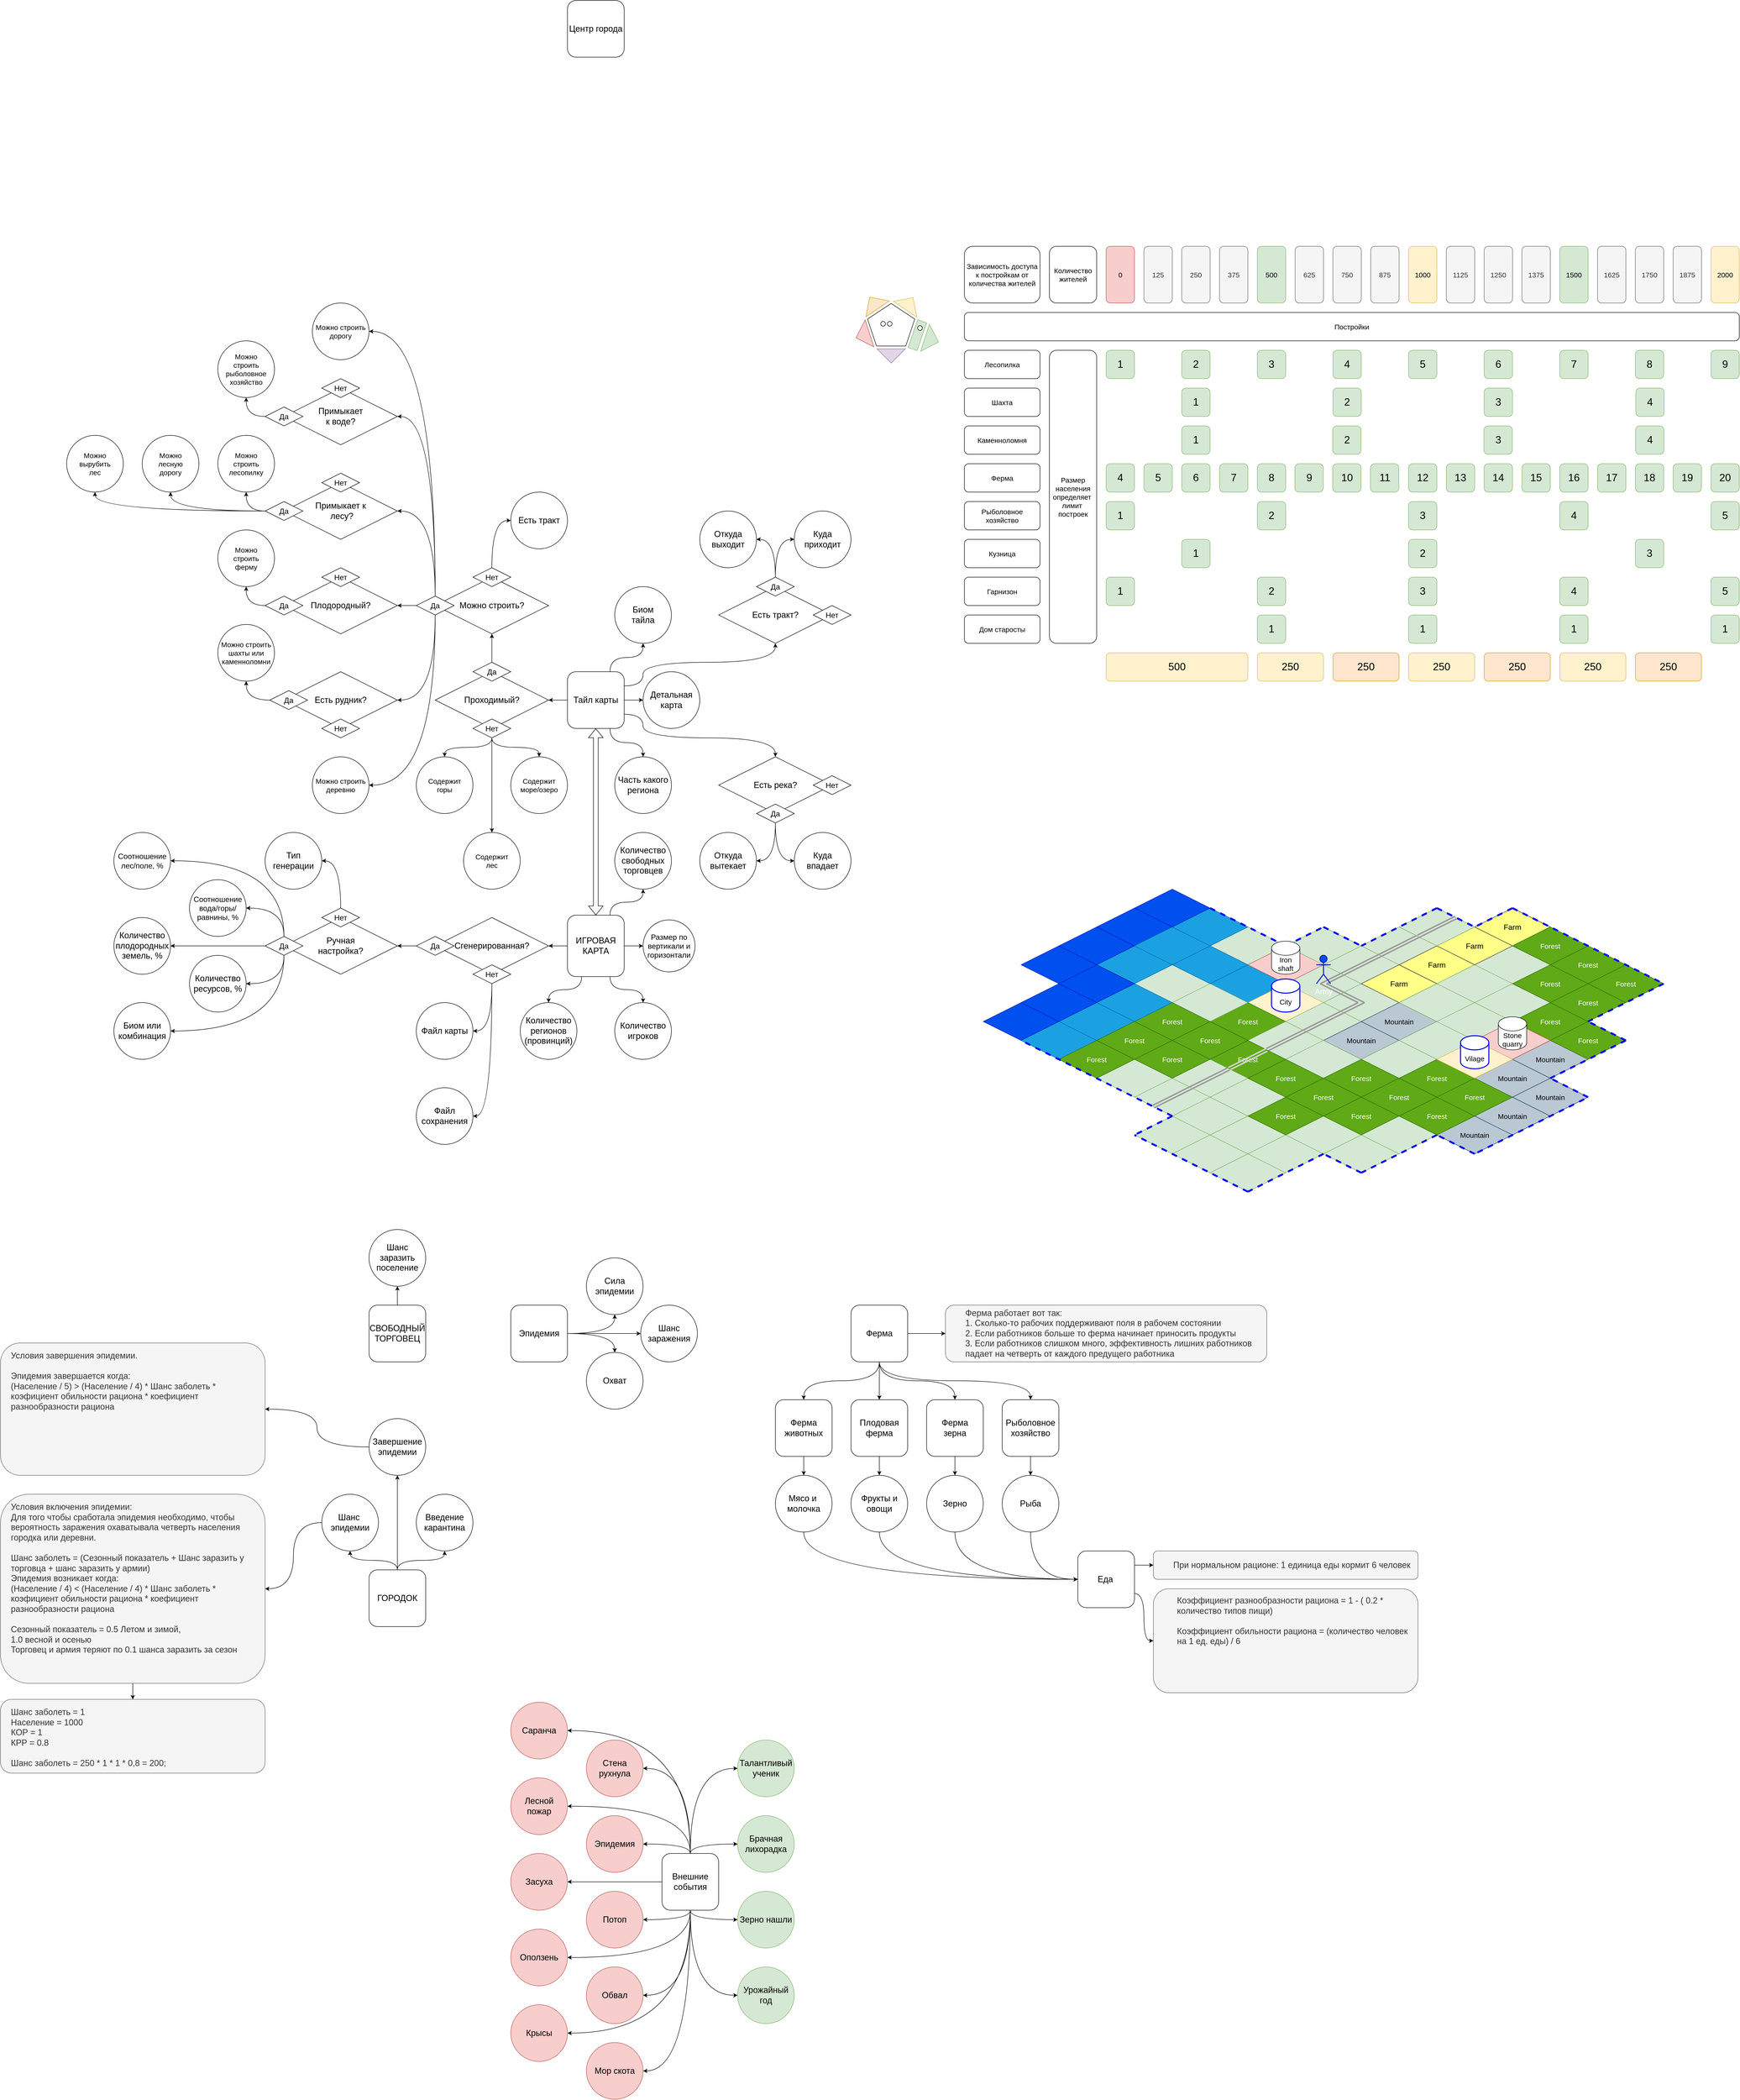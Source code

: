 <mxfile version="20.4.1" type="device"><diagram id="kFSMmapuwSlJbHW7N4sg" name="Page-1"><mxGraphModel dx="4146" dy="3822" grid="1" gridSize="10" guides="1" tooltips="1" connect="1" arrows="1" fold="1" page="1" pageScale="1" pageWidth="1654" pageHeight="1169" math="0" shadow="0"><root><mxCell id="0"/><mxCell id="1" parent="0"/><mxCell id="HQdWyD_bqoQaHOZ_X8Zm-73" value="Ручная &lt;br&gt;настройка?" style="rhombus;whiteSpace=wrap;html=1;fontFamily=Helvetica;fontSize=18;" parent="1" vertex="1"><mxGeometry x="-440" y="100" width="240" height="120" as="geometry"/></mxCell><mxCell id="HQdWyD_bqoQaHOZ_X8Zm-25" value="Проходимый?" style="rhombus;whiteSpace=wrap;html=1;fontFamily=Helvetica;fontSize=18;" parent="1" vertex="1"><mxGeometry x="-120" y="-420" width="240" height="120" as="geometry"/></mxCell><mxCell id="HQdWyD_bqoQaHOZ_X8Zm-39" style="edgeStyle=orthogonalEdgeStyle;curved=1;rounded=0;orthogonalLoop=1;jettySize=auto;html=1;exitX=1;exitY=0.5;exitDx=0;exitDy=0;entryX=0;entryY=0.5;entryDx=0;entryDy=0;fontFamily=Helvetica;fontSize=18;" parent="1" source="HQdWyD_bqoQaHOZ_X8Zm-37" target="HQdWyD_bqoQaHOZ_X8Zm-38" edge="1"><mxGeometry relative="1" as="geometry"/></mxCell><mxCell id="HQdWyD_bqoQaHOZ_X8Zm-46" style="edgeStyle=orthogonalEdgeStyle;curved=1;rounded=0;orthogonalLoop=1;jettySize=auto;html=1;exitX=0.75;exitY=1;exitDx=0;exitDy=0;entryX=0.5;entryY=0;entryDx=0;entryDy=0;fontFamily=Helvetica;fontSize=18;" parent="1" source="HQdWyD_bqoQaHOZ_X8Zm-37" target="HQdWyD_bqoQaHOZ_X8Zm-45" edge="1"><mxGeometry relative="1" as="geometry"/></mxCell><mxCell id="HQdWyD_bqoQaHOZ_X8Zm-48" style="edgeStyle=orthogonalEdgeStyle;curved=1;rounded=0;orthogonalLoop=1;jettySize=auto;html=1;exitX=0.25;exitY=1;exitDx=0;exitDy=0;entryX=0.5;entryY=0;entryDx=0;entryDy=0;fontFamily=Helvetica;fontSize=18;" parent="1" source="HQdWyD_bqoQaHOZ_X8Zm-37" target="HQdWyD_bqoQaHOZ_X8Zm-47" edge="1"><mxGeometry relative="1" as="geometry"/></mxCell><mxCell id="HQdWyD_bqoQaHOZ_X8Zm-50" style="edgeStyle=orthogonalEdgeStyle;curved=1;rounded=0;orthogonalLoop=1;jettySize=auto;html=1;exitX=0;exitY=0.5;exitDx=0;exitDy=0;entryX=1;entryY=0.5;entryDx=0;entryDy=0;fontFamily=Helvetica;fontSize=18;" parent="1" source="HQdWyD_bqoQaHOZ_X8Zm-37" target="HQdWyD_bqoQaHOZ_X8Zm-49" edge="1"><mxGeometry relative="1" as="geometry"/></mxCell><mxCell id="HQdWyD_bqoQaHOZ_X8Zm-66" style="edgeStyle=orthogonalEdgeStyle;curved=1;rounded=0;orthogonalLoop=1;jettySize=auto;html=1;exitX=0.75;exitY=0;exitDx=0;exitDy=0;entryX=0.5;entryY=1;entryDx=0;entryDy=0;fontFamily=Helvetica;fontSize=16;" parent="1" source="HQdWyD_bqoQaHOZ_X8Zm-37" target="HQdWyD_bqoQaHOZ_X8Zm-65" edge="1"><mxGeometry relative="1" as="geometry"/></mxCell><mxCell id="HQdWyD_bqoQaHOZ_X8Zm-37" value="ИГРОВАЯ&lt;br&gt;КАРТА" style="rounded=1;whiteSpace=wrap;html=1;fontFamily=Helvetica;fontSize=18;" parent="1" vertex="1"><mxGeometry x="160" y="95" width="120" height="130" as="geometry"/></mxCell><mxCell id="HQdWyD_bqoQaHOZ_X8Zm-38" value="Размер по&lt;br style=&quot;font-size: 16px;&quot;&gt;вертикали и горизонтали" style="ellipse;whiteSpace=wrap;html=1;aspect=fixed;fontFamily=Helvetica;fontSize=16;" parent="1" vertex="1"><mxGeometry x="320" y="105" width="110" height="110" as="geometry"/></mxCell><mxCell id="HQdWyD_bqoQaHOZ_X8Zm-45" value="Количество&lt;br&gt;игроков" style="ellipse;whiteSpace=wrap;html=1;aspect=fixed;fontFamily=Helvetica;fontSize=18;" parent="1" vertex="1"><mxGeometry x="260" y="280" width="120" height="120" as="geometry"/></mxCell><mxCell id="HQdWyD_bqoQaHOZ_X8Zm-47" value="Количество&lt;br&gt;регионов&lt;br&gt;(провинций)" style="ellipse;whiteSpace=wrap;html=1;aspect=fixed;fontFamily=Helvetica;fontSize=18;" parent="1" vertex="1"><mxGeometry x="60" y="280" width="120" height="120" as="geometry"/></mxCell><mxCell id="HQdWyD_bqoQaHOZ_X8Zm-49" value="Сгенерированная?" style="rhombus;whiteSpace=wrap;html=1;fontFamily=Helvetica;fontSize=18;" parent="1" vertex="1"><mxGeometry x="-120" y="100" width="240" height="120" as="geometry"/></mxCell><mxCell id="HQdWyD_bqoQaHOZ_X8Zm-52" value="Соотношение&lt;br style=&quot;font-size: 16px;&quot;&gt;вода/горы/равнины, %" style="ellipse;whiteSpace=wrap;html=1;aspect=fixed;fontFamily=Helvetica;fontSize=16;" parent="1" vertex="1"><mxGeometry x="-640" y="20" width="120" height="120" as="geometry"/></mxCell><mxCell id="HQdWyD_bqoQaHOZ_X8Zm-59" style="edgeStyle=orthogonalEdgeStyle;curved=1;rounded=0;orthogonalLoop=1;jettySize=auto;html=1;exitX=0.5;exitY=0;exitDx=0;exitDy=0;entryX=1;entryY=0.5;entryDx=0;entryDy=0;fontFamily=Helvetica;fontSize=16;" parent="1" source="HQdWyD_bqoQaHOZ_X8Zm-57" target="HQdWyD_bqoQaHOZ_X8Zm-52" edge="1"><mxGeometry relative="1" as="geometry"/></mxCell><mxCell id="HQdWyD_bqoQaHOZ_X8Zm-62" style="edgeStyle=orthogonalEdgeStyle;curved=1;rounded=0;orthogonalLoop=1;jettySize=auto;html=1;exitX=0;exitY=0.5;exitDx=0;exitDy=0;entryX=1;entryY=0.5;entryDx=0;entryDy=0;fontFamily=Helvetica;fontSize=16;" parent="1" source="HQdWyD_bqoQaHOZ_X8Zm-57" target="HQdWyD_bqoQaHOZ_X8Zm-61" edge="1"><mxGeometry relative="1" as="geometry"/></mxCell><mxCell id="HQdWyD_bqoQaHOZ_X8Zm-64" style="edgeStyle=orthogonalEdgeStyle;curved=1;rounded=0;orthogonalLoop=1;jettySize=auto;html=1;exitX=0.5;exitY=1;exitDx=0;exitDy=0;entryX=1;entryY=0.5;entryDx=0;entryDy=0;fontFamily=Helvetica;fontSize=16;" parent="1" source="HQdWyD_bqoQaHOZ_X8Zm-57" target="HQdWyD_bqoQaHOZ_X8Zm-63" edge="1"><mxGeometry relative="1" as="geometry"/></mxCell><mxCell id="HQdWyD_bqoQaHOZ_X8Zm-72" style="edgeStyle=orthogonalEdgeStyle;curved=1;rounded=0;orthogonalLoop=1;jettySize=auto;html=1;exitX=0.5;exitY=0;exitDx=0;exitDy=0;entryX=1;entryY=0.5;entryDx=0;entryDy=0;fontFamily=Helvetica;fontSize=16;" parent="1" source="HQdWyD_bqoQaHOZ_X8Zm-57" target="HQdWyD_bqoQaHOZ_X8Zm-71" edge="1"><mxGeometry relative="1" as="geometry"><mxPoint x="-640" as="targetPoint"/></mxGeometry></mxCell><mxCell id="HQdWyD_bqoQaHOZ_X8Zm-84" style="edgeStyle=orthogonalEdgeStyle;curved=1;rounded=0;orthogonalLoop=1;jettySize=auto;html=1;exitX=0.5;exitY=1;exitDx=0;exitDy=0;entryX=1;entryY=0.5;entryDx=0;entryDy=0;fontFamily=Helvetica;fontSize=16;" parent="1" source="HQdWyD_bqoQaHOZ_X8Zm-57" target="HQdWyD_bqoQaHOZ_X8Zm-83" edge="1"><mxGeometry relative="1" as="geometry"/></mxCell><mxCell id="HQdWyD_bqoQaHOZ_X8Zm-57" value="Да" style="rhombus;whiteSpace=wrap;html=1;fontFamily=Helvetica;fontSize=16;" parent="1" vertex="1"><mxGeometry x="-480" y="140" width="80" height="40" as="geometry"/></mxCell><mxCell id="HQdWyD_bqoQaHOZ_X8Zm-80" style="edgeStyle=orthogonalEdgeStyle;curved=1;rounded=0;orthogonalLoop=1;jettySize=auto;html=1;exitX=0.5;exitY=1;exitDx=0;exitDy=0;entryX=1;entryY=0.5;entryDx=0;entryDy=0;fontFamily=Helvetica;fontSize=16;" parent="1" source="HQdWyD_bqoQaHOZ_X8Zm-58" target="HQdWyD_bqoQaHOZ_X8Zm-79" edge="1"><mxGeometry relative="1" as="geometry"/></mxCell><mxCell id="HQdWyD_bqoQaHOZ_X8Zm-82" style="edgeStyle=orthogonalEdgeStyle;curved=1;rounded=0;orthogonalLoop=1;jettySize=auto;html=1;exitX=0.5;exitY=1;exitDx=0;exitDy=0;entryX=1;entryY=0.5;entryDx=0;entryDy=0;fontFamily=Helvetica;fontSize=16;" parent="1" source="HQdWyD_bqoQaHOZ_X8Zm-58" target="HQdWyD_bqoQaHOZ_X8Zm-81" edge="1"><mxGeometry relative="1" as="geometry"/></mxCell><mxCell id="HQdWyD_bqoQaHOZ_X8Zm-58" value="Нет" style="rhombus;whiteSpace=wrap;html=1;fontFamily=Helvetica;fontSize=16;" parent="1" vertex="1"><mxGeometry x="-40" y="200" width="80" height="40" as="geometry"/></mxCell><mxCell id="HQdWyD_bqoQaHOZ_X8Zm-61" value="Количество&lt;br&gt;плодородных&lt;br&gt;земель, %" style="ellipse;whiteSpace=wrap;html=1;aspect=fixed;fontFamily=Helvetica;fontSize=18;" parent="1" vertex="1"><mxGeometry x="-800" y="100" width="120" height="120" as="geometry"/></mxCell><mxCell id="HQdWyD_bqoQaHOZ_X8Zm-63" value="Количество&lt;br&gt;ресурсов, %" style="ellipse;whiteSpace=wrap;html=1;aspect=fixed;fontFamily=Helvetica;fontSize=18;" parent="1" vertex="1"><mxGeometry x="-640" y="180" width="120" height="120" as="geometry"/></mxCell><mxCell id="HQdWyD_bqoQaHOZ_X8Zm-65" value="Количество&lt;br&gt;свободных&lt;br&gt;торговцев" style="ellipse;whiteSpace=wrap;html=1;aspect=fixed;fontFamily=Helvetica;fontSize=18;" parent="1" vertex="1"><mxGeometry x="260" y="-80" width="120" height="120" as="geometry"/></mxCell><mxCell id="HQdWyD_bqoQaHOZ_X8Zm-85" style="edgeStyle=orthogonalEdgeStyle;curved=1;rounded=0;orthogonalLoop=1;jettySize=auto;html=1;exitX=0.5;exitY=1;exitDx=0;exitDy=0;entryX=0.5;entryY=0;entryDx=0;entryDy=0;fontFamily=Helvetica;fontSize=16;shape=flexArrow;startArrow=block;" parent="1" source="HQdWyD_bqoQaHOZ_X8Zm-67" target="HQdWyD_bqoQaHOZ_X8Zm-37" edge="1"><mxGeometry relative="1" as="geometry"/></mxCell><mxCell id="HQdWyD_bqoQaHOZ_X8Zm-86" style="edgeStyle=orthogonalEdgeStyle;curved=1;rounded=0;orthogonalLoop=1;jettySize=auto;html=1;exitX=0;exitY=0.5;exitDx=0;exitDy=0;entryX=1;entryY=0.5;entryDx=0;entryDy=0;fontFamily=Helvetica;fontSize=16;startArrow=none;startFill=0;" parent="1" source="HQdWyD_bqoQaHOZ_X8Zm-67" target="HQdWyD_bqoQaHOZ_X8Zm-25" edge="1"><mxGeometry relative="1" as="geometry"/></mxCell><mxCell id="HQdWyD_bqoQaHOZ_X8Zm-119" style="edgeStyle=orthogonalEdgeStyle;curved=1;rounded=0;orthogonalLoop=1;jettySize=auto;html=1;exitX=0.75;exitY=1;exitDx=0;exitDy=0;entryX=0.5;entryY=0;entryDx=0;entryDy=0;fontFamily=Helvetica;fontSize=15;startArrow=none;startFill=0;" parent="1" source="HQdWyD_bqoQaHOZ_X8Zm-67" target="HQdWyD_bqoQaHOZ_X8Zm-117" edge="1"><mxGeometry relative="1" as="geometry"/></mxCell><mxCell id="HQdWyD_bqoQaHOZ_X8Zm-121" style="edgeStyle=orthogonalEdgeStyle;curved=1;rounded=0;orthogonalLoop=1;jettySize=auto;html=1;exitX=1;exitY=0.5;exitDx=0;exitDy=0;entryX=0;entryY=0.5;entryDx=0;entryDy=0;fontFamily=Helvetica;fontSize=16;startArrow=none;startFill=0;" parent="1" source="HQdWyD_bqoQaHOZ_X8Zm-67" target="HQdWyD_bqoQaHOZ_X8Zm-120" edge="1"><mxGeometry relative="1" as="geometry"/></mxCell><mxCell id="HQdWyD_bqoQaHOZ_X8Zm-133" style="edgeStyle=orthogonalEdgeStyle;curved=1;rounded=0;orthogonalLoop=1;jettySize=auto;html=1;exitX=0.75;exitY=0;exitDx=0;exitDy=0;entryX=0.5;entryY=1;entryDx=0;entryDy=0;fontFamily=Helvetica;fontSize=16;startArrow=none;startFill=0;" parent="1" source="HQdWyD_bqoQaHOZ_X8Zm-67" target="HQdWyD_bqoQaHOZ_X8Zm-132" edge="1"><mxGeometry relative="1" as="geometry"/></mxCell><mxCell id="HQdWyD_bqoQaHOZ_X8Zm-157" style="edgeStyle=orthogonalEdgeStyle;curved=1;rounded=0;orthogonalLoop=1;jettySize=auto;html=1;exitX=1;exitY=0.75;exitDx=0;exitDy=0;entryX=0.5;entryY=0;entryDx=0;entryDy=0;fontFamily=Helvetica;fontSize=16;startArrow=none;startFill=0;" parent="1" source="HQdWyD_bqoQaHOZ_X8Zm-67" target="HQdWyD_bqoQaHOZ_X8Zm-137" edge="1"><mxGeometry relative="1" as="geometry"><Array as="points"><mxPoint x="320" y="-330"/><mxPoint x="320" y="-280"/><mxPoint x="600" y="-280"/></Array></mxGeometry></mxCell><mxCell id="HQdWyD_bqoQaHOZ_X8Zm-162" style="edgeStyle=orthogonalEdgeStyle;curved=1;rounded=0;orthogonalLoop=1;jettySize=auto;html=1;exitX=1;exitY=0.25;exitDx=0;exitDy=0;entryX=0.5;entryY=1;entryDx=0;entryDy=0;fontFamily=Helvetica;fontSize=16;startArrow=none;startFill=0;" parent="1" source="HQdWyD_bqoQaHOZ_X8Zm-67" target="HQdWyD_bqoQaHOZ_X8Zm-141" edge="1"><mxGeometry relative="1" as="geometry"><Array as="points"><mxPoint x="320" y="-390"/><mxPoint x="320" y="-440"/><mxPoint x="600" y="-440"/></Array></mxGeometry></mxCell><mxCell id="HQdWyD_bqoQaHOZ_X8Zm-67" value="Тайл карты" style="rounded=1;whiteSpace=wrap;html=1;fontFamily=Helvetica;fontSize=18;" parent="1" vertex="1"><mxGeometry x="160" y="-420" width="120" height="120" as="geometry"/></mxCell><mxCell id="HQdWyD_bqoQaHOZ_X8Zm-125" style="edgeStyle=orthogonalEdgeStyle;curved=1;rounded=0;orthogonalLoop=1;jettySize=auto;html=1;exitX=0.5;exitY=1;exitDx=0;exitDy=0;entryX=0.5;entryY=0;entryDx=0;entryDy=0;fontFamily=Helvetica;fontSize=16;startArrow=none;startFill=0;" parent="1" source="HQdWyD_bqoQaHOZ_X8Zm-69" target="HQdWyD_bqoQaHOZ_X8Zm-124" edge="1"><mxGeometry relative="1" as="geometry"/></mxCell><mxCell id="HQdWyD_bqoQaHOZ_X8Zm-126" style="edgeStyle=orthogonalEdgeStyle;curved=1;rounded=0;orthogonalLoop=1;jettySize=auto;html=1;exitX=0.5;exitY=1;exitDx=0;exitDy=0;entryX=0.5;entryY=0;entryDx=0;entryDy=0;fontFamily=Helvetica;fontSize=16;startArrow=none;startFill=0;" parent="1" source="HQdWyD_bqoQaHOZ_X8Zm-69" target="HQdWyD_bqoQaHOZ_X8Zm-122" edge="1"><mxGeometry relative="1" as="geometry"/></mxCell><mxCell id="HQdWyD_bqoQaHOZ_X8Zm-127" style="edgeStyle=orthogonalEdgeStyle;curved=1;rounded=0;orthogonalLoop=1;jettySize=auto;html=1;exitX=0.5;exitY=1;exitDx=0;exitDy=0;entryX=0.5;entryY=0;entryDx=0;entryDy=0;fontFamily=Helvetica;fontSize=16;startArrow=none;startFill=0;" parent="1" source="HQdWyD_bqoQaHOZ_X8Zm-69" target="HQdWyD_bqoQaHOZ_X8Zm-123" edge="1"><mxGeometry relative="1" as="geometry"/></mxCell><mxCell id="HQdWyD_bqoQaHOZ_X8Zm-69" value="Нет" style="rhombus;whiteSpace=wrap;html=1;fontFamily=Helvetica;fontSize=16;" parent="1" vertex="1"><mxGeometry x="-40" y="-320" width="80" height="40" as="geometry"/></mxCell><mxCell id="HQdWyD_bqoQaHOZ_X8Zm-90" style="edgeStyle=orthogonalEdgeStyle;curved=1;rounded=0;orthogonalLoop=1;jettySize=auto;html=1;exitX=0.5;exitY=0;exitDx=0;exitDy=0;entryX=0.5;entryY=1;entryDx=0;entryDy=0;fontFamily=Helvetica;fontSize=16;startArrow=none;startFill=0;" parent="1" source="HQdWyD_bqoQaHOZ_X8Zm-70" target="HQdWyD_bqoQaHOZ_X8Zm-87" edge="1"><mxGeometry relative="1" as="geometry"/></mxCell><mxCell id="HQdWyD_bqoQaHOZ_X8Zm-70" value="Да" style="rhombus;whiteSpace=wrap;html=1;fontFamily=Helvetica;fontSize=16;" parent="1" vertex="1"><mxGeometry x="-40" y="-440" width="80" height="40" as="geometry"/></mxCell><mxCell id="HQdWyD_bqoQaHOZ_X8Zm-71" value="Соотношение&lt;br style=&quot;font-size: 16px;&quot;&gt;лес/поле, %" style="ellipse;whiteSpace=wrap;html=1;aspect=fixed;fontFamily=Helvetica;fontSize=16;" parent="1" vertex="1"><mxGeometry x="-800" y="-80" width="120" height="120" as="geometry"/></mxCell><mxCell id="HQdWyD_bqoQaHOZ_X8Zm-75" style="edgeStyle=orthogonalEdgeStyle;curved=1;rounded=0;orthogonalLoop=1;jettySize=auto;html=1;exitX=0;exitY=0.5;exitDx=0;exitDy=0;entryX=1;entryY=0.5;entryDx=0;entryDy=0;fontFamily=Helvetica;fontSize=16;" parent="1" source="HQdWyD_bqoQaHOZ_X8Zm-74" target="HQdWyD_bqoQaHOZ_X8Zm-73" edge="1"><mxGeometry relative="1" as="geometry"/></mxCell><mxCell id="HQdWyD_bqoQaHOZ_X8Zm-74" value="Да" style="rhombus;whiteSpace=wrap;html=1;fontFamily=Helvetica;fontSize=16;" parent="1" vertex="1"><mxGeometry x="-160" y="140" width="80" height="40" as="geometry"/></mxCell><mxCell id="HQdWyD_bqoQaHOZ_X8Zm-78" style="edgeStyle=orthogonalEdgeStyle;curved=1;rounded=0;orthogonalLoop=1;jettySize=auto;html=1;exitX=0.5;exitY=0;exitDx=0;exitDy=0;entryX=1;entryY=0.5;entryDx=0;entryDy=0;fontFamily=Helvetica;fontSize=16;" parent="1" source="HQdWyD_bqoQaHOZ_X8Zm-76" target="HQdWyD_bqoQaHOZ_X8Zm-77" edge="1"><mxGeometry relative="1" as="geometry"/></mxCell><mxCell id="HQdWyD_bqoQaHOZ_X8Zm-76" value="Нет" style="rhombus;whiteSpace=wrap;html=1;fontFamily=Helvetica;fontSize=16;" parent="1" vertex="1"><mxGeometry x="-360" y="80" width="80" height="40" as="geometry"/></mxCell><mxCell id="HQdWyD_bqoQaHOZ_X8Zm-77" value="Тип генерации" style="ellipse;whiteSpace=wrap;html=1;aspect=fixed;fontFamily=Helvetica;fontSize=18;" parent="1" vertex="1"><mxGeometry x="-480" y="-80" width="120" height="120" as="geometry"/></mxCell><mxCell id="HQdWyD_bqoQaHOZ_X8Zm-79" value="Файл карты" style="ellipse;whiteSpace=wrap;html=1;aspect=fixed;fontFamily=Helvetica;fontSize=18;" parent="1" vertex="1"><mxGeometry x="-160" y="280" width="120" height="120" as="geometry"/></mxCell><mxCell id="HQdWyD_bqoQaHOZ_X8Zm-81" value="Файл сохранения" style="ellipse;whiteSpace=wrap;html=1;aspect=fixed;fontFamily=Helvetica;fontSize=18;" parent="1" vertex="1"><mxGeometry x="-160" y="460" width="120" height="120" as="geometry"/></mxCell><mxCell id="HQdWyD_bqoQaHOZ_X8Zm-83" value="Биом или комбинация" style="ellipse;whiteSpace=wrap;html=1;aspect=fixed;fontFamily=Helvetica;fontSize=18;" parent="1" vertex="1"><mxGeometry x="-800" y="280" width="120" height="120" as="geometry"/></mxCell><mxCell id="HQdWyD_bqoQaHOZ_X8Zm-87" value="Можно строить?" style="rhombus;whiteSpace=wrap;html=1;fontFamily=Helvetica;fontSize=18;" parent="1" vertex="1"><mxGeometry x="-120" y="-620" width="240" height="120" as="geometry"/></mxCell><mxCell id="HQdWyD_bqoQaHOZ_X8Zm-159" style="edgeStyle=orthogonalEdgeStyle;curved=1;rounded=0;orthogonalLoop=1;jettySize=auto;html=1;exitX=0.5;exitY=0;exitDx=0;exitDy=0;entryX=0;entryY=0.5;entryDx=0;entryDy=0;fontFamily=Helvetica;fontSize=16;startArrow=none;startFill=0;" parent="1" source="HQdWyD_bqoQaHOZ_X8Zm-88" target="HQdWyD_bqoQaHOZ_X8Zm-158" edge="1"><mxGeometry relative="1" as="geometry"/></mxCell><mxCell id="HQdWyD_bqoQaHOZ_X8Zm-88" value="Нет" style="rhombus;whiteSpace=wrap;html=1;fontFamily=Helvetica;fontSize=16;" parent="1" vertex="1"><mxGeometry x="-40" y="-640" width="80" height="40" as="geometry"/></mxCell><mxCell id="HQdWyD_bqoQaHOZ_X8Zm-100" style="edgeStyle=orthogonalEdgeStyle;curved=1;rounded=0;orthogonalLoop=1;jettySize=auto;html=1;exitX=0;exitY=0.5;exitDx=0;exitDy=0;entryX=1;entryY=0.5;entryDx=0;entryDy=0;fontFamily=Helvetica;fontSize=16;startArrow=none;startFill=0;" parent="1" source="HQdWyD_bqoQaHOZ_X8Zm-89" target="HQdWyD_bqoQaHOZ_X8Zm-91" edge="1"><mxGeometry relative="1" as="geometry"/></mxCell><mxCell id="HQdWyD_bqoQaHOZ_X8Zm-101" style="edgeStyle=orthogonalEdgeStyle;curved=1;rounded=0;orthogonalLoop=1;jettySize=auto;html=1;exitX=0.5;exitY=0;exitDx=0;exitDy=0;entryX=1;entryY=0.5;entryDx=0;entryDy=0;fontFamily=Helvetica;fontSize=16;startArrow=none;startFill=0;" parent="1" source="HQdWyD_bqoQaHOZ_X8Zm-89" target="HQdWyD_bqoQaHOZ_X8Zm-97" edge="1"><mxGeometry relative="1" as="geometry"/></mxCell><mxCell id="HQdWyD_bqoQaHOZ_X8Zm-102" style="edgeStyle=orthogonalEdgeStyle;curved=1;rounded=0;orthogonalLoop=1;jettySize=auto;html=1;exitX=0.5;exitY=1;exitDx=0;exitDy=0;entryX=1;entryY=0.5;entryDx=0;entryDy=0;fontFamily=Helvetica;fontSize=16;startArrow=none;startFill=0;" parent="1" source="HQdWyD_bqoQaHOZ_X8Zm-89" target="HQdWyD_bqoQaHOZ_X8Zm-94" edge="1"><mxGeometry relative="1" as="geometry"/></mxCell><mxCell id="HQdWyD_bqoQaHOZ_X8Zm-106" style="edgeStyle=orthogonalEdgeStyle;curved=1;rounded=0;orthogonalLoop=1;jettySize=auto;html=1;exitX=0.5;exitY=0;exitDx=0;exitDy=0;entryX=1;entryY=0.5;entryDx=0;entryDy=0;fontFamily=Helvetica;fontSize=16;startArrow=none;startFill=0;" parent="1" source="HQdWyD_bqoQaHOZ_X8Zm-89" target="HQdWyD_bqoQaHOZ_X8Zm-103" edge="1"><mxGeometry relative="1" as="geometry"/></mxCell><mxCell id="HQdWyD_bqoQaHOZ_X8Zm-129" style="edgeStyle=orthogonalEdgeStyle;curved=1;rounded=0;orthogonalLoop=1;jettySize=auto;html=1;exitX=0.5;exitY=1;exitDx=0;exitDy=0;entryX=1;entryY=0.5;entryDx=0;entryDy=0;fontFamily=Helvetica;fontSize=16;startArrow=none;startFill=0;" parent="1" source="HQdWyD_bqoQaHOZ_X8Zm-89" target="HQdWyD_bqoQaHOZ_X8Zm-128" edge="1"><mxGeometry relative="1" as="geometry"/></mxCell><mxCell id="HQdWyD_bqoQaHOZ_X8Zm-131" style="edgeStyle=orthogonalEdgeStyle;curved=1;rounded=0;orthogonalLoop=1;jettySize=auto;html=1;exitX=0.5;exitY=0;exitDx=0;exitDy=0;entryX=1;entryY=0.5;entryDx=0;entryDy=0;fontFamily=Helvetica;fontSize=16;startArrow=none;startFill=0;" parent="1" source="HQdWyD_bqoQaHOZ_X8Zm-89" target="HQdWyD_bqoQaHOZ_X8Zm-130" edge="1"><mxGeometry relative="1" as="geometry"/></mxCell><mxCell id="HQdWyD_bqoQaHOZ_X8Zm-89" value="Да" style="rhombus;whiteSpace=wrap;html=1;fontFamily=Helvetica;fontSize=16;" parent="1" vertex="1"><mxGeometry x="-160" y="-580" width="80" height="40" as="geometry"/></mxCell><mxCell id="HQdWyD_bqoQaHOZ_X8Zm-91" value="Плодородный?" style="rhombus;whiteSpace=wrap;html=1;fontFamily=Helvetica;fontSize=18;" parent="1" vertex="1"><mxGeometry x="-440" y="-620" width="240" height="120" as="geometry"/></mxCell><mxCell id="HQdWyD_bqoQaHOZ_X8Zm-92" value="Нет" style="rhombus;whiteSpace=wrap;html=1;fontFamily=Helvetica;fontSize=16;" parent="1" vertex="1"><mxGeometry x="-360" y="-640" width="80" height="40" as="geometry"/></mxCell><mxCell id="HQdWyD_bqoQaHOZ_X8Zm-110" style="edgeStyle=orthogonalEdgeStyle;curved=1;rounded=0;orthogonalLoop=1;jettySize=auto;html=1;exitX=0;exitY=0.5;exitDx=0;exitDy=0;entryX=0.5;entryY=1;entryDx=0;entryDy=0;fontFamily=Helvetica;fontSize=15;startArrow=none;startFill=0;" parent="1" source="HQdWyD_bqoQaHOZ_X8Zm-93" target="HQdWyD_bqoQaHOZ_X8Zm-109" edge="1"><mxGeometry relative="1" as="geometry"/></mxCell><mxCell id="HQdWyD_bqoQaHOZ_X8Zm-93" value="Да" style="rhombus;whiteSpace=wrap;html=1;fontFamily=Helvetica;fontSize=16;" parent="1" vertex="1"><mxGeometry x="-480" y="-580" width="80" height="40" as="geometry"/></mxCell><mxCell id="HQdWyD_bqoQaHOZ_X8Zm-94" value="Есть рудник?" style="rhombus;whiteSpace=wrap;html=1;fontFamily=Helvetica;fontSize=18;" parent="1" vertex="1"><mxGeometry x="-440" y="-420" width="240" height="120" as="geometry"/></mxCell><mxCell id="HQdWyD_bqoQaHOZ_X8Zm-95" value="Нет" style="rhombus;whiteSpace=wrap;html=1;fontFamily=Helvetica;fontSize=16;" parent="1" vertex="1"><mxGeometry x="-360" y="-320" width="80" height="40" as="geometry"/></mxCell><mxCell id="HQdWyD_bqoQaHOZ_X8Zm-108" style="edgeStyle=orthogonalEdgeStyle;curved=1;rounded=0;orthogonalLoop=1;jettySize=auto;html=1;exitX=0;exitY=0.5;exitDx=0;exitDy=0;entryX=0.5;entryY=1;entryDx=0;entryDy=0;fontFamily=Helvetica;fontSize=15;startArrow=none;startFill=0;" parent="1" source="HQdWyD_bqoQaHOZ_X8Zm-96" target="HQdWyD_bqoQaHOZ_X8Zm-107" edge="1"><mxGeometry relative="1" as="geometry"/></mxCell><mxCell id="HQdWyD_bqoQaHOZ_X8Zm-96" value="Да" style="rhombus;whiteSpace=wrap;html=1;fontFamily=Helvetica;fontSize=16;" parent="1" vertex="1"><mxGeometry x="-470" y="-380" width="80" height="40" as="geometry"/></mxCell><mxCell id="HQdWyD_bqoQaHOZ_X8Zm-97" value="Примыкает к&lt;br&gt;&amp;nbsp;лесу?" style="rhombus;whiteSpace=wrap;html=1;fontFamily=Helvetica;fontSize=18;" parent="1" vertex="1"><mxGeometry x="-440" y="-820" width="240" height="120" as="geometry"/></mxCell><mxCell id="HQdWyD_bqoQaHOZ_X8Zm-112" style="edgeStyle=orthogonalEdgeStyle;curved=1;rounded=0;orthogonalLoop=1;jettySize=auto;html=1;exitX=0;exitY=0.5;exitDx=0;exitDy=0;entryX=0.5;entryY=1;entryDx=0;entryDy=0;fontFamily=Helvetica;fontSize=15;startArrow=none;startFill=0;" parent="1" source="HQdWyD_bqoQaHOZ_X8Zm-98" target="HQdWyD_bqoQaHOZ_X8Zm-111" edge="1"><mxGeometry relative="1" as="geometry"/></mxCell><mxCell id="HQdWyD_bqoQaHOZ_X8Zm-202" style="edgeStyle=orthogonalEdgeStyle;curved=1;rounded=0;orthogonalLoop=1;jettySize=auto;html=1;exitX=0;exitY=0.5;exitDx=0;exitDy=0;entryX=0.5;entryY=1;entryDx=0;entryDy=0;strokeColor=#000000;strokeWidth=1;fontFamily=Helvetica;fontSize=15;startArrow=none;startFill=0;startSize=6;endSize=6;targetPerimeterSpacing=0;" parent="1" source="HQdWyD_bqoQaHOZ_X8Zm-98" target="HQdWyD_bqoQaHOZ_X8Zm-199" edge="1"><mxGeometry relative="1" as="geometry"/></mxCell><mxCell id="HQdWyD_bqoQaHOZ_X8Zm-204" style="edgeStyle=orthogonalEdgeStyle;curved=1;rounded=0;orthogonalLoop=1;jettySize=auto;html=1;exitX=0;exitY=0.5;exitDx=0;exitDy=0;entryX=0.5;entryY=1;entryDx=0;entryDy=0;strokeColor=#000000;strokeWidth=1;fontFamily=Helvetica;fontSize=15;startArrow=none;startFill=0;startSize=6;endSize=6;targetPerimeterSpacing=0;" parent="1" source="HQdWyD_bqoQaHOZ_X8Zm-98" target="HQdWyD_bqoQaHOZ_X8Zm-203" edge="1"><mxGeometry relative="1" as="geometry"/></mxCell><mxCell id="HQdWyD_bqoQaHOZ_X8Zm-98" value="Да" style="rhombus;whiteSpace=wrap;html=1;fontFamily=Helvetica;fontSize=16;" parent="1" vertex="1"><mxGeometry x="-480" y="-780" width="80" height="40" as="geometry"/></mxCell><mxCell id="HQdWyD_bqoQaHOZ_X8Zm-99" value="Нет" style="rhombus;whiteSpace=wrap;html=1;fontFamily=Helvetica;fontSize=16;" parent="1" vertex="1"><mxGeometry x="-360" y="-840" width="80" height="40" as="geometry"/></mxCell><mxCell id="HQdWyD_bqoQaHOZ_X8Zm-103" value="Примыкает &lt;br&gt;к воде?" style="rhombus;whiteSpace=wrap;html=1;fontFamily=Helvetica;fontSize=18;" parent="1" vertex="1"><mxGeometry x="-440" y="-1020" width="240" height="120" as="geometry"/></mxCell><mxCell id="HQdWyD_bqoQaHOZ_X8Zm-114" style="edgeStyle=orthogonalEdgeStyle;curved=1;rounded=0;orthogonalLoop=1;jettySize=auto;html=1;exitX=0;exitY=0.5;exitDx=0;exitDy=0;entryX=0.5;entryY=1;entryDx=0;entryDy=0;fontFamily=Helvetica;fontSize=15;startArrow=none;startFill=0;" parent="1" source="HQdWyD_bqoQaHOZ_X8Zm-104" target="HQdWyD_bqoQaHOZ_X8Zm-113" edge="1"><mxGeometry relative="1" as="geometry"/></mxCell><mxCell id="HQdWyD_bqoQaHOZ_X8Zm-104" value="Да" style="rhombus;whiteSpace=wrap;html=1;fontFamily=Helvetica;fontSize=16;" parent="1" vertex="1"><mxGeometry x="-480" y="-980" width="80" height="40" as="geometry"/></mxCell><mxCell id="HQdWyD_bqoQaHOZ_X8Zm-105" value="Нет" style="rhombus;whiteSpace=wrap;html=1;fontFamily=Helvetica;fontSize=16;" parent="1" vertex="1"><mxGeometry x="-360" y="-1040" width="80" height="40" as="geometry"/></mxCell><mxCell id="HQdWyD_bqoQaHOZ_X8Zm-107" value="Можно строить шахты или каменноломни" style="ellipse;whiteSpace=wrap;html=1;aspect=fixed;fontFamily=Helvetica;fontSize=15;" parent="1" vertex="1"><mxGeometry x="-580" y="-520" width="120" height="120" as="geometry"/></mxCell><mxCell id="HQdWyD_bqoQaHOZ_X8Zm-109" value="Можно &lt;br&gt;строить &lt;br&gt;ферму" style="ellipse;whiteSpace=wrap;html=1;aspect=fixed;fontFamily=Helvetica;fontSize=15;" parent="1" vertex="1"><mxGeometry x="-580" y="-720" width="120" height="120" as="geometry"/></mxCell><mxCell id="HQdWyD_bqoQaHOZ_X8Zm-111" value="Можно &lt;br&gt;строить &lt;br&gt;лесопилку" style="ellipse;whiteSpace=wrap;html=1;aspect=fixed;fontFamily=Helvetica;fontSize=15;" parent="1" vertex="1"><mxGeometry x="-580" y="-920" width="120" height="120" as="geometry"/></mxCell><mxCell id="HQdWyD_bqoQaHOZ_X8Zm-113" value="Можно &lt;br&gt;строить &lt;br&gt;рыболовное&lt;br&gt;хозяйство" style="ellipse;whiteSpace=wrap;html=1;aspect=fixed;fontFamily=Helvetica;fontSize=15;" parent="1" vertex="1"><mxGeometry x="-580" y="-1120" width="120" height="120" as="geometry"/></mxCell><mxCell id="HQdWyD_bqoQaHOZ_X8Zm-117" value="Часть какого региона" style="ellipse;whiteSpace=wrap;html=1;aspect=fixed;fontFamily=Helvetica;fontSize=18;" parent="1" vertex="1"><mxGeometry x="260" y="-240" width="120" height="120" as="geometry"/></mxCell><mxCell id="HQdWyD_bqoQaHOZ_X8Zm-120" value="Детальная&lt;br&gt;карта" style="ellipse;whiteSpace=wrap;html=1;aspect=fixed;fontFamily=Helvetica;fontSize=18;" parent="1" vertex="1"><mxGeometry x="320" y="-420" width="120" height="120" as="geometry"/></mxCell><mxCell id="HQdWyD_bqoQaHOZ_X8Zm-122" value="Содержит &lt;br&gt;море/озеро" style="ellipse;whiteSpace=wrap;html=1;aspect=fixed;fontFamily=Helvetica;fontSize=15;" parent="1" vertex="1"><mxGeometry x="40" y="-240" width="120" height="120" as="geometry"/></mxCell><mxCell id="HQdWyD_bqoQaHOZ_X8Zm-123" value="Содержит&lt;br&gt;горы" style="ellipse;whiteSpace=wrap;html=1;aspect=fixed;fontFamily=Helvetica;fontSize=15;" parent="1" vertex="1"><mxGeometry x="-160" y="-240" width="120" height="120" as="geometry"/></mxCell><mxCell id="HQdWyD_bqoQaHOZ_X8Zm-124" value="Содержит &lt;br&gt;лес" style="ellipse;whiteSpace=wrap;html=1;aspect=fixed;fontFamily=Helvetica;fontSize=15;" parent="1" vertex="1"><mxGeometry x="-60" y="-80" width="120" height="120" as="geometry"/></mxCell><mxCell id="HQdWyD_bqoQaHOZ_X8Zm-128" value="Можно строить деревню" style="ellipse;whiteSpace=wrap;html=1;aspect=fixed;fontFamily=Helvetica;fontSize=15;" parent="1" vertex="1"><mxGeometry x="-380" y="-240" width="120" height="120" as="geometry"/></mxCell><mxCell id="HQdWyD_bqoQaHOZ_X8Zm-130" value="Можно строить дорогу" style="ellipse;whiteSpace=wrap;html=1;aspect=fixed;fontFamily=Helvetica;fontSize=15;" parent="1" vertex="1"><mxGeometry x="-380" y="-1200" width="120" height="120" as="geometry"/></mxCell><mxCell id="HQdWyD_bqoQaHOZ_X8Zm-132" value="Биом &lt;br&gt;тайла" style="ellipse;whiteSpace=wrap;html=1;aspect=fixed;fontFamily=Helvetica;fontSize=18;" parent="1" vertex="1"><mxGeometry x="260" y="-600" width="120" height="120" as="geometry"/></mxCell><mxCell id="HQdWyD_bqoQaHOZ_X8Zm-137" value="Есть река?" style="rhombus;whiteSpace=wrap;html=1;fontFamily=Helvetica;fontSize=18;" parent="1" vertex="1"><mxGeometry x="480" y="-240" width="240" height="120" as="geometry"/></mxCell><mxCell id="HQdWyD_bqoQaHOZ_X8Zm-138" value="Нет" style="rhombus;whiteSpace=wrap;html=1;fontFamily=Helvetica;fontSize=16;" parent="1" vertex="1"><mxGeometry x="680" y="-200" width="80" height="40" as="geometry"/></mxCell><mxCell id="HQdWyD_bqoQaHOZ_X8Zm-147" style="edgeStyle=orthogonalEdgeStyle;curved=1;rounded=0;orthogonalLoop=1;jettySize=auto;html=1;exitX=0.5;exitY=1;exitDx=0;exitDy=0;entryX=1;entryY=0.5;entryDx=0;entryDy=0;fontFamily=Helvetica;fontSize=16;startArrow=none;startFill=0;" parent="1" source="HQdWyD_bqoQaHOZ_X8Zm-139" target="HQdWyD_bqoQaHOZ_X8Zm-145" edge="1"><mxGeometry relative="1" as="geometry"/></mxCell><mxCell id="HQdWyD_bqoQaHOZ_X8Zm-148" style="edgeStyle=orthogonalEdgeStyle;curved=1;rounded=0;orthogonalLoop=1;jettySize=auto;html=1;exitX=0.5;exitY=1;exitDx=0;exitDy=0;entryX=0;entryY=0.5;entryDx=0;entryDy=0;fontFamily=Helvetica;fontSize=16;startArrow=none;startFill=0;" parent="1" source="HQdWyD_bqoQaHOZ_X8Zm-139" target="HQdWyD_bqoQaHOZ_X8Zm-146" edge="1"><mxGeometry relative="1" as="geometry"/></mxCell><mxCell id="HQdWyD_bqoQaHOZ_X8Zm-139" value="Да" style="rhombus;whiteSpace=wrap;html=1;fontFamily=Helvetica;fontSize=16;" parent="1" vertex="1"><mxGeometry x="560" y="-140" width="80" height="40" as="geometry"/></mxCell><mxCell id="HQdWyD_bqoQaHOZ_X8Zm-141" value="Есть тракт?" style="rhombus;whiteSpace=wrap;html=1;fontFamily=Helvetica;fontSize=18;" parent="1" vertex="1"><mxGeometry x="480" y="-600" width="240" height="120" as="geometry"/></mxCell><mxCell id="HQdWyD_bqoQaHOZ_X8Zm-142" value="Нет" style="rhombus;whiteSpace=wrap;html=1;fontFamily=Helvetica;fontSize=16;" parent="1" vertex="1"><mxGeometry x="680" y="-560" width="80" height="40" as="geometry"/></mxCell><mxCell id="HQdWyD_bqoQaHOZ_X8Zm-160" style="edgeStyle=orthogonalEdgeStyle;curved=1;rounded=0;orthogonalLoop=1;jettySize=auto;html=1;exitX=0.5;exitY=0;exitDx=0;exitDy=0;entryX=0;entryY=0.5;entryDx=0;entryDy=0;fontFamily=Helvetica;fontSize=16;startArrow=none;startFill=0;" parent="1" source="HQdWyD_bqoQaHOZ_X8Zm-143" target="HQdWyD_bqoQaHOZ_X8Zm-153" edge="1"><mxGeometry relative="1" as="geometry"/></mxCell><mxCell id="HQdWyD_bqoQaHOZ_X8Zm-161" style="edgeStyle=orthogonalEdgeStyle;curved=1;rounded=0;orthogonalLoop=1;jettySize=auto;html=1;exitX=0.5;exitY=0;exitDx=0;exitDy=0;entryX=1;entryY=0.5;entryDx=0;entryDy=0;fontFamily=Helvetica;fontSize=16;startArrow=none;startFill=0;" parent="1" source="HQdWyD_bqoQaHOZ_X8Zm-143" target="HQdWyD_bqoQaHOZ_X8Zm-154" edge="1"><mxGeometry relative="1" as="geometry"/></mxCell><mxCell id="HQdWyD_bqoQaHOZ_X8Zm-143" value="Да" style="rhombus;whiteSpace=wrap;html=1;fontFamily=Helvetica;fontSize=16;" parent="1" vertex="1"><mxGeometry x="560" y="-620" width="80" height="40" as="geometry"/></mxCell><mxCell id="HQdWyD_bqoQaHOZ_X8Zm-145" value="Откуда вытекает" style="ellipse;whiteSpace=wrap;html=1;aspect=fixed;fontFamily=Helvetica;fontSize=18;" parent="1" vertex="1"><mxGeometry x="440" y="-80" width="120" height="120" as="geometry"/></mxCell><mxCell id="HQdWyD_bqoQaHOZ_X8Zm-146" value="Куда &lt;br&gt;впадает" style="ellipse;whiteSpace=wrap;html=1;aspect=fixed;fontFamily=Helvetica;fontSize=18;" parent="1" vertex="1"><mxGeometry x="640" y="-80" width="120" height="120" as="geometry"/></mxCell><mxCell id="HQdWyD_bqoQaHOZ_X8Zm-153" value="Куда &lt;br&gt;приходит" style="ellipse;whiteSpace=wrap;html=1;aspect=fixed;fontFamily=Helvetica;fontSize=18;" parent="1" vertex="1"><mxGeometry x="640" y="-760" width="120" height="120" as="geometry"/></mxCell><mxCell id="HQdWyD_bqoQaHOZ_X8Zm-154" value="Откуда выходит" style="ellipse;whiteSpace=wrap;html=1;aspect=fixed;fontFamily=Helvetica;fontSize=18;" parent="1" vertex="1"><mxGeometry x="440" y="-760" width="120" height="120" as="geometry"/></mxCell><mxCell id="HQdWyD_bqoQaHOZ_X8Zm-158" value="Есть тракт" style="ellipse;whiteSpace=wrap;html=1;aspect=fixed;fontFamily=Helvetica;fontSize=18;" parent="1" vertex="1"><mxGeometry x="40" y="-800" width="120" height="120" as="geometry"/></mxCell><mxCell id="HQdWyD_bqoQaHOZ_X8Zm-199" value="Можно &lt;br&gt;лесную&lt;br&gt;дорогу" style="ellipse;whiteSpace=wrap;html=1;aspect=fixed;fontFamily=Helvetica;fontSize=15;" parent="1" vertex="1"><mxGeometry x="-740" y="-920" width="120" height="120" as="geometry"/></mxCell><mxCell id="HQdWyD_bqoQaHOZ_X8Zm-203" value="Можно &lt;br&gt;вырубить &lt;br&gt;лес" style="ellipse;whiteSpace=wrap;html=1;aspect=fixed;fontFamily=Helvetica;fontSize=15;" parent="1" vertex="1"><mxGeometry x="-900" y="-920" width="120" height="120" as="geometry"/></mxCell><mxCell id="HQdWyD_bqoQaHOZ_X8Zm-205" value="Зависимость доступа к постройкам от количества жителей" style="rounded=1;whiteSpace=wrap;html=1;fontFamily=Helvetica;fontSize=15;" parent="1" vertex="1"><mxGeometry x="1000" y="-1320" width="160" height="120" as="geometry"/></mxCell><mxCell id="HQdWyD_bqoQaHOZ_X8Zm-206" value="Количество жителей" style="rounded=1;whiteSpace=wrap;html=1;fontFamily=Helvetica;fontSize=15;" parent="1" vertex="1"><mxGeometry x="1180" y="-1320" width="100" height="120" as="geometry"/></mxCell><mxCell id="HQdWyD_bqoQaHOZ_X8Zm-207" value="Постройки" style="rounded=1;whiteSpace=wrap;html=1;fontFamily=Helvetica;fontSize=15;" parent="1" vertex="1"><mxGeometry x="1000" y="-1180" width="1640" height="60" as="geometry"/></mxCell><mxCell id="HQdWyD_bqoQaHOZ_X8Zm-209" value="Лесопилка" style="rounded=1;whiteSpace=wrap;html=1;fontFamily=Helvetica;fontSize=15;" parent="1" vertex="1"><mxGeometry x="1000" y="-1100" width="160" height="60" as="geometry"/></mxCell><mxCell id="HQdWyD_bqoQaHOZ_X8Zm-210" value="Шахта" style="rounded=1;whiteSpace=wrap;html=1;fontFamily=Helvetica;fontSize=15;" parent="1" vertex="1"><mxGeometry x="1000" y="-1020" width="160" height="60" as="geometry"/></mxCell><mxCell id="HQdWyD_bqoQaHOZ_X8Zm-211" value="Каменноломня" style="rounded=1;whiteSpace=wrap;html=1;fontFamily=Helvetica;fontSize=15;" parent="1" vertex="1"><mxGeometry x="1000" y="-940" width="160" height="60" as="geometry"/></mxCell><mxCell id="HQdWyD_bqoQaHOZ_X8Zm-212" value="Ферма" style="rounded=1;whiteSpace=wrap;html=1;fontFamily=Helvetica;fontSize=15;" parent="1" vertex="1"><mxGeometry x="1000" y="-860" width="160" height="60" as="geometry"/></mxCell><mxCell id="HQdWyD_bqoQaHOZ_X8Zm-213" value="Рыболовное хозяйство" style="rounded=1;whiteSpace=wrap;html=1;fontFamily=Helvetica;fontSize=15;" parent="1" vertex="1"><mxGeometry x="1000" y="-780" width="160" height="60" as="geometry"/></mxCell><mxCell id="HQdWyD_bqoQaHOZ_X8Zm-214" value="125" style="rounded=1;whiteSpace=wrap;html=1;fontFamily=Helvetica;fontSize=15;fillColor=#f5f5f5;fontColor=#333333;strokeColor=#666666;" parent="1" vertex="1"><mxGeometry x="1380" y="-1320" width="60" height="120" as="geometry"/></mxCell><mxCell id="HQdWyD_bqoQaHOZ_X8Zm-215" value="250" style="rounded=1;whiteSpace=wrap;html=1;fontFamily=Helvetica;fontSize=15;fillColor=#f5f5f5;fontColor=#333333;strokeColor=#666666;" parent="1" vertex="1"><mxGeometry x="1460" y="-1320" width="60" height="120" as="geometry"/></mxCell><mxCell id="HQdWyD_bqoQaHOZ_X8Zm-216" value="375" style="rounded=1;whiteSpace=wrap;html=1;fontFamily=Helvetica;fontSize=15;fillColor=#f5f5f5;fontColor=#333333;strokeColor=#666666;" parent="1" vertex="1"><mxGeometry x="1540" y="-1320" width="60" height="120" as="geometry"/></mxCell><mxCell id="HQdWyD_bqoQaHOZ_X8Zm-217" value="500" style="rounded=1;whiteSpace=wrap;html=1;fontFamily=Helvetica;fontSize=15;fillColor=#d5e8d4;strokeColor=#82b366;" parent="1" vertex="1"><mxGeometry x="1620" y="-1320" width="60" height="120" as="geometry"/></mxCell><mxCell id="HQdWyD_bqoQaHOZ_X8Zm-218" value="625" style="rounded=1;whiteSpace=wrap;html=1;fontFamily=Helvetica;fontSize=15;fillColor=#f5f5f5;strokeColor=#666666;fontColor=#333333;" parent="1" vertex="1"><mxGeometry x="1700" y="-1320" width="60" height="120" as="geometry"/></mxCell><mxCell id="HQdWyD_bqoQaHOZ_X8Zm-219" value="750" style="rounded=1;whiteSpace=wrap;html=1;fontFamily=Helvetica;fontSize=15;fillColor=#f5f5f5;strokeColor=#666666;fontColor=#333333;" parent="1" vertex="1"><mxGeometry x="1780" y="-1320" width="60" height="120" as="geometry"/></mxCell><mxCell id="HQdWyD_bqoQaHOZ_X8Zm-220" value="875" style="rounded=1;whiteSpace=wrap;html=1;fontFamily=Helvetica;fontSize=15;fillColor=#f5f5f5;strokeColor=#666666;fontColor=#333333;" parent="1" vertex="1"><mxGeometry x="1860" y="-1320" width="60" height="120" as="geometry"/></mxCell><mxCell id="HQdWyD_bqoQaHOZ_X8Zm-221" value="1000" style="rounded=1;whiteSpace=wrap;html=1;fontFamily=Helvetica;fontSize=15;fillColor=#fff2cc;strokeColor=#d6b656;" parent="1" vertex="1"><mxGeometry x="1940" y="-1320" width="60" height="120" as="geometry"/></mxCell><mxCell id="HQdWyD_bqoQaHOZ_X8Zm-222" value="1125" style="rounded=1;whiteSpace=wrap;html=1;fontFamily=Helvetica;fontSize=15;fillColor=#f5f5f5;strokeColor=#666666;fontColor=#333333;" parent="1" vertex="1"><mxGeometry x="2020" y="-1320" width="60" height="120" as="geometry"/></mxCell><mxCell id="HQdWyD_bqoQaHOZ_X8Zm-223" value="1250" style="rounded=1;whiteSpace=wrap;html=1;fontFamily=Helvetica;fontSize=15;fillColor=#f5f5f5;strokeColor=#666666;fontColor=#333333;" parent="1" vertex="1"><mxGeometry x="2100" y="-1320" width="60" height="120" as="geometry"/></mxCell><mxCell id="HQdWyD_bqoQaHOZ_X8Zm-224" value="1375" style="rounded=1;whiteSpace=wrap;html=1;fontFamily=Helvetica;fontSize=15;fillColor=#f5f5f5;strokeColor=#666666;fontColor=#333333;" parent="1" vertex="1"><mxGeometry x="2180" y="-1320" width="60" height="120" as="geometry"/></mxCell><mxCell id="HQdWyD_bqoQaHOZ_X8Zm-225" value="1500" style="rounded=1;whiteSpace=wrap;html=1;fontFamily=Helvetica;fontSize=15;fillColor=#d5e8d4;strokeColor=#82b366;" parent="1" vertex="1"><mxGeometry x="2260" y="-1320" width="60" height="120" as="geometry"/></mxCell><mxCell id="HQdWyD_bqoQaHOZ_X8Zm-226" value="Дом старосты" style="rounded=1;whiteSpace=wrap;html=1;fontFamily=Helvetica;fontSize=15;" parent="1" vertex="1"><mxGeometry x="1000" y="-540" width="160" height="60" as="geometry"/></mxCell><mxCell id="HQdWyD_bqoQaHOZ_X8Zm-227" value="4" style="rounded=1;whiteSpace=wrap;html=1;fontFamily=Helvetica;fontSize=22;fillColor=#d5e8d4;strokeColor=#82b366;" parent="1" vertex="1"><mxGeometry x="1300" y="-860" width="60" height="60" as="geometry"/></mxCell><mxCell id="HQdWyD_bqoQaHOZ_X8Zm-228" value="1" style="rounded=1;whiteSpace=wrap;html=1;fontFamily=Helvetica;fontSize=22;fillColor=#d5e8d4;strokeColor=#82b366;" parent="1" vertex="1"><mxGeometry x="1300" y="-1100" width="60" height="60" as="geometry"/></mxCell><mxCell id="HQdWyD_bqoQaHOZ_X8Zm-229" value="0" style="rounded=1;whiteSpace=wrap;html=1;fontFamily=Helvetica;fontSize=15;fillColor=#f8cecc;strokeColor=#b85450;" parent="1" vertex="1"><mxGeometry x="1300" y="-1320" width="60" height="120" as="geometry"/></mxCell><mxCell id="HQdWyD_bqoQaHOZ_X8Zm-230" value="8" style="rounded=1;whiteSpace=wrap;html=1;fontFamily=Helvetica;fontSize=22;fillColor=#d5e8d4;strokeColor=#82b366;" parent="1" vertex="1"><mxGeometry x="1620" y="-860" width="60" height="60" as="geometry"/></mxCell><mxCell id="HQdWyD_bqoQaHOZ_X8Zm-231" value="1" style="rounded=1;whiteSpace=wrap;html=1;fontFamily=Helvetica;fontSize=22;fillColor=#d5e8d4;strokeColor=#82b366;" parent="1" vertex="1"><mxGeometry x="1460" y="-1020" width="60" height="60" as="geometry"/></mxCell><mxCell id="HQdWyD_bqoQaHOZ_X8Zm-232" value="1" style="rounded=1;whiteSpace=wrap;html=1;fontFamily=Helvetica;fontSize=22;fillColor=#d5e8d4;strokeColor=#82b366;" parent="1" vertex="1"><mxGeometry x="1300" y="-780" width="60" height="60" as="geometry"/></mxCell><mxCell id="HQdWyD_bqoQaHOZ_X8Zm-233" value="1" style="rounded=1;whiteSpace=wrap;html=1;fontFamily=Helvetica;fontSize=22;fillColor=#d5e8d4;strokeColor=#82b366;" parent="1" vertex="1"><mxGeometry x="1460" y="-940" width="60" height="60" as="geometry"/></mxCell><mxCell id="HQdWyD_bqoQaHOZ_X8Zm-234" value="Кузница" style="rounded=1;whiteSpace=wrap;html=1;fontFamily=Helvetica;fontSize=15;" parent="1" vertex="1"><mxGeometry x="1000" y="-700" width="160" height="60" as="geometry"/></mxCell><mxCell id="HQdWyD_bqoQaHOZ_X8Zm-235" value="Гарнизон" style="rounded=1;whiteSpace=wrap;html=1;fontFamily=Helvetica;fontSize=15;" parent="1" vertex="1"><mxGeometry x="1000" y="-620" width="160" height="60" as="geometry"/></mxCell><mxCell id="HQdWyD_bqoQaHOZ_X8Zm-236" value="1" style="rounded=1;whiteSpace=wrap;html=1;fontFamily=Helvetica;fontSize=22;fillColor=#d5e8d4;strokeColor=#82b366;" parent="1" vertex="1"><mxGeometry x="1300" y="-620" width="60" height="60" as="geometry"/></mxCell><mxCell id="HQdWyD_bqoQaHOZ_X8Zm-237" value="1" style="rounded=1;whiteSpace=wrap;html=1;fontFamily=Helvetica;fontSize=22;fillColor=#d5e8d4;strokeColor=#82b366;fontStyle=0" parent="1" vertex="1"><mxGeometry x="1460" y="-700" width="60" height="60" as="geometry"/></mxCell><mxCell id="HQdWyD_bqoQaHOZ_X8Zm-238" value="1" style="rounded=1;whiteSpace=wrap;html=1;fontFamily=Helvetica;fontSize=22;fillColor=#d5e8d4;strokeColor=#82b366;" parent="1" vertex="1"><mxGeometry x="1620" y="-540" width="60" height="60" as="geometry"/></mxCell><mxCell id="HQdWyD_bqoQaHOZ_X8Zm-347" value="" style="rhombus;whiteSpace=wrap;html=1;fillColor=#d5e8d4;strokeColor=#82b366;" parent="1" vertex="1"><mxGeometry x="1680" y="200" width="160" height="80" as="geometry"/></mxCell><mxCell id="HQdWyD_bqoQaHOZ_X8Zm-348" value="" style="rhombus;whiteSpace=wrap;html=1;fillColor=#1ba1e2;strokeColor=#006EAF;fontColor=#ffffff;" parent="1" vertex="1"><mxGeometry x="1520" y="200" width="160" height="80" as="geometry"/></mxCell><mxCell id="HQdWyD_bqoQaHOZ_X8Zm-349" value="" style="rhombus;whiteSpace=wrap;html=1;fillColor=#fff2cc;strokeColor=#d6b656;" parent="1" vertex="1"><mxGeometry x="1600" y="240" width="160" height="80" as="geometry"/></mxCell><mxCell id="HQdWyD_bqoQaHOZ_X8Zm-350" value="" style="rhombus;whiteSpace=wrap;html=1;fillColor=#d5e8d4;strokeColor=#82b366;" parent="1" vertex="1"><mxGeometry x="1760" y="240" width="160" height="80" as="geometry"/></mxCell><mxCell id="HQdWyD_bqoQaHOZ_X8Zm-351" value="" style="rhombus;whiteSpace=wrap;html=1;fillColor=#d5e8d4;strokeColor=#82b366;" parent="1" vertex="1"><mxGeometry x="1760" y="160" width="160" height="80" as="geometry"/></mxCell><mxCell id="HQdWyD_bqoQaHOZ_X8Zm-352" value="" style="rhombus;whiteSpace=wrap;html=1;fillColor=#d5e8d4;strokeColor=#82b366;" parent="1" vertex="1"><mxGeometry x="1680" y="280" width="160" height="80" as="geometry"/></mxCell><mxCell id="HQdWyD_bqoQaHOZ_X8Zm-353" value="" style="rhombus;whiteSpace=wrap;html=1;fillColor=#d5e8d4;strokeColor=#82b366;" parent="1" vertex="1"><mxGeometry x="1520" y="120" width="160" height="80" as="geometry"/></mxCell><mxCell id="HQdWyD_bqoQaHOZ_X8Zm-354" value="" style="rhombus;whiteSpace=wrap;html=1;fillColor=#d5e8d4;strokeColor=#82b366;" parent="1" vertex="1"><mxGeometry x="1840" y="120" width="160" height="80" as="geometry"/></mxCell><mxCell id="HQdWyD_bqoQaHOZ_X8Zm-355" value="Forest" style="rhombus;whiteSpace=wrap;html=1;fillColor=#60a917;strokeColor=#2D7600;fontColor=#ffffff;fontSize=15;" parent="1" vertex="1"><mxGeometry x="1520" y="280" width="160" height="80" as="geometry"/></mxCell><mxCell id="HQdWyD_bqoQaHOZ_X8Zm-356" value="" style="rhombus;whiteSpace=wrap;html=1;fillColor=#d5e8d4;strokeColor=#82b366;" parent="1" vertex="1"><mxGeometry x="1360" y="200" width="160" height="80" as="geometry"/></mxCell><mxCell id="HQdWyD_bqoQaHOZ_X8Zm-357" value="" style="rhombus;whiteSpace=wrap;html=1;fillColor=#d5e8d4;strokeColor=#82b366;" parent="1" vertex="1"><mxGeometry x="1440" y="240" width="160" height="80" as="geometry"/></mxCell><mxCell id="HQdWyD_bqoQaHOZ_X8Zm-358" value="" style="rhombus;whiteSpace=wrap;html=1;fillColor=#d5e8d4;strokeColor=#82b366;" parent="1" vertex="1"><mxGeometry x="1600" y="320" width="160" height="80" as="geometry"/></mxCell><mxCell id="HQdWyD_bqoQaHOZ_X8Zm-359" value="Mountain" style="rhombus;whiteSpace=wrap;html=1;fillColor=#bac8d3;strokeColor=#23445d;fontSize=15;" parent="1" vertex="1"><mxGeometry x="1760" y="320" width="160" height="80" as="geometry"/></mxCell><mxCell id="HQdWyD_bqoQaHOZ_X8Zm-360" value="" style="rhombus;whiteSpace=wrap;html=1;fillColor=#f8cecc;strokeColor=#b85450;" parent="1" vertex="1"><mxGeometry x="1600" y="160" width="160" height="80" as="geometry"/></mxCell><mxCell id="HQdWyD_bqoQaHOZ_X8Zm-361" value="" style="endArrow=none;html=1;rounded=0;fontFamily=Helvetica;fontSize=16;curved=1;exitX=0;exitY=1;exitDx=0;exitDy=0;shape=link;endSize=6;startSize=6;targetPerimeterSpacing=0;strokeWidth=3;strokeColor=#999999;" parent="1" source="HQdWyD_bqoQaHOZ_X8Zm-358" edge="1"><mxGeometry width="50" height="50" relative="1" as="geometry"><mxPoint x="1730" y="350" as="sourcePoint"/><mxPoint x="1720" y="340" as="targetPoint"/></mxGeometry></mxCell><mxCell id="HQdWyD_bqoQaHOZ_X8Zm-362" value="" style="rhombus;whiteSpace=wrap;html=1;fillColor=#0050ef;strokeColor=#001DBC;fontColor=#ffffff;" parent="1" vertex="1"><mxGeometry x="1280" y="80" width="160" height="80" as="geometry"/></mxCell><mxCell id="HQdWyD_bqoQaHOZ_X8Zm-363" value="" style="rhombus;whiteSpace=wrap;html=1;fillColor=#1ba1e2;strokeColor=#006EAF;fontColor=#ffffff;" parent="1" vertex="1"><mxGeometry x="1440" y="160" width="160" height="80" as="geometry"/></mxCell><mxCell id="HQdWyD_bqoQaHOZ_X8Zm-364" value="" style="rhombus;whiteSpace=wrap;html=1;fillColor=#1ba1e2;strokeColor=#006EAF;fontColor=#ffffff;" parent="1" vertex="1"><mxGeometry x="1440" y="80" width="160" height="80" as="geometry"/></mxCell><mxCell id="HQdWyD_bqoQaHOZ_X8Zm-365" value="" style="rhombus;whiteSpace=wrap;html=1;fillColor=#1ba1e2;strokeColor=#006EAF;fontColor=#ffffff;" parent="1" vertex="1"><mxGeometry x="1360" y="120" width="160" height="80" as="geometry"/></mxCell><mxCell id="HQdWyD_bqoQaHOZ_X8Zm-366" value="" style="rhombus;whiteSpace=wrap;html=1;fillColor=#1ba1e2;strokeColor=#006EAF;fontColor=#ffffff;" parent="1" vertex="1"><mxGeometry x="1280" y="160" width="160" height="80" as="geometry"/></mxCell><mxCell id="HQdWyD_bqoQaHOZ_X8Zm-367" value="Farm" style="rhombus;whiteSpace=wrap;html=1;fillColor=#ffff88;strokeColor=#36393d;fontSize=16;" parent="1" vertex="1"><mxGeometry x="1840" y="200" width="160" height="80" as="geometry"/></mxCell><mxCell id="HQdWyD_bqoQaHOZ_X8Zm-368" value="Farm" style="rhombus;whiteSpace=wrap;html=1;fillColor=#ffff88;strokeColor=#36393d;fontSize=16;" parent="1" vertex="1"><mxGeometry x="1920" y="160" width="160" height="80" as="geometry"/></mxCell><mxCell id="HQdWyD_bqoQaHOZ_X8Zm-369" value="Mountain" style="rhombus;whiteSpace=wrap;html=1;fillColor=#bac8d3;strokeColor=#23445d;fontSize=15;" parent="1" vertex="1"><mxGeometry x="1840" y="280" width="160" height="80" as="geometry"/></mxCell><mxCell id="HQdWyD_bqoQaHOZ_X8Zm-370" value="" style="endArrow=none;html=1;rounded=0;fontFamily=Helvetica;fontSize=16;curved=1;exitX=0;exitY=1;exitDx=0;exitDy=0;shape=link;endSize=6;startSize=6;targetPerimeterSpacing=0;strokeWidth=3;strokeColor=#999999;" parent="1" edge="1"><mxGeometry width="50" height="50" relative="1" as="geometry"><mxPoint x="1720" y="340" as="sourcePoint"/><mxPoint x="1800" y="300" as="targetPoint"/></mxGeometry></mxCell><mxCell id="HQdWyD_bqoQaHOZ_X8Zm-371" value="" style="endArrow=none;html=1;rounded=0;fontFamily=Helvetica;fontSize=16;curved=1;exitX=0;exitY=1;exitDx=0;exitDy=0;shape=link;endSize=6;startSize=6;targetPerimeterSpacing=0;strokeWidth=3;strokeColor=#999999;" parent="1" edge="1"><mxGeometry width="50" height="50" relative="1" as="geometry"><mxPoint x="1800" y="220" as="sourcePoint"/><mxPoint x="1880" y="180" as="targetPoint"/></mxGeometry></mxCell><mxCell id="HQdWyD_bqoQaHOZ_X8Zm-372" value="" style="endArrow=none;html=1;rounded=0;fontFamily=Helvetica;fontSize=16;curved=1;exitX=0;exitY=1;exitDx=0;exitDy=0;shape=link;endSize=6;startSize=6;targetPerimeterSpacing=0;strokeWidth=3;strokeColor=#999999;" parent="1" edge="1"><mxGeometry width="50" height="50" relative="1" as="geometry"><mxPoint x="1880" y="180" as="sourcePoint"/><mxPoint x="1960" y="140" as="targetPoint"/></mxGeometry></mxCell><mxCell id="HQdWyD_bqoQaHOZ_X8Zm-373" value="" style="endArrow=none;html=1;rounded=0;fontFamily=Helvetica;fontSize=16;curved=1;exitX=1;exitY=1;exitDx=0;exitDy=0;shape=link;endSize=6;startSize=6;targetPerimeterSpacing=0;strokeWidth=3;strokeColor=#999999;" parent="1" source="HQdWyD_bqoQaHOZ_X8Zm-347" edge="1"><mxGeometry width="50" height="50" relative="1" as="geometry"><mxPoint x="1720" y="260" as="sourcePoint"/><mxPoint x="1800" y="220" as="targetPoint"/><Array as="points"><mxPoint x="1760" y="240"/></Array></mxGeometry></mxCell><mxCell id="HQdWyD_bqoQaHOZ_X8Zm-374" value="" style="endArrow=none;html=1;rounded=0;fontFamily=Helvetica;fontSize=16;curved=1;exitX=0;exitY=1;exitDx=0;exitDy=0;shape=link;endSize=6;startSize=6;targetPerimeterSpacing=0;strokeWidth=3;strokeColor=#999999;entryX=0;entryY=0;entryDx=0;entryDy=0;" parent="1" target="HQdWyD_bqoQaHOZ_X8Zm-350" edge="1"><mxGeometry width="50" height="50" relative="1" as="geometry"><mxPoint x="1800" y="300" as="sourcePoint"/><mxPoint x="1880" y="260" as="targetPoint"/><Array as="points"><mxPoint x="1840" y="280"/></Array></mxGeometry></mxCell><mxCell id="HQdWyD_bqoQaHOZ_X8Zm-375" value="Forest" style="rhombus;whiteSpace=wrap;html=1;fillColor=#60a917;strokeColor=#2D7600;fontColor=#ffffff;fontSize=15;" parent="1" vertex="1"><mxGeometry x="1440" y="320" width="160" height="80" as="geometry"/></mxCell><mxCell id="HQdWyD_bqoQaHOZ_X8Zm-376" value="Forest" style="rhombus;whiteSpace=wrap;html=1;fillColor=#60a917;strokeColor=#2D7600;fontColor=#ffffff;fontSize=15;" parent="1" vertex="1"><mxGeometry x="1360" y="280" width="160" height="80" as="geometry"/></mxCell><mxCell id="HQdWyD_bqoQaHOZ_X8Zm-377" value="Forest" style="rhombus;whiteSpace=wrap;html=1;fillColor=#60a917;strokeColor=#2D7600;fontColor=#ffffff;fontSize=15;" parent="1" vertex="1"><mxGeometry x="1520" y="360" width="160" height="80" as="geometry"/></mxCell><mxCell id="HQdWyD_bqoQaHOZ_X8Zm-378" value="" style="endArrow=none;html=1;rounded=0;fontFamily=Helvetica;fontSize=16;curved=1;exitX=0;exitY=1;exitDx=0;exitDy=0;shape=link;endSize=6;startSize=6;targetPerimeterSpacing=0;strokeWidth=3;strokeColor=#D6D6D6;" parent="1" edge="1"><mxGeometry width="50" height="50" relative="1" as="geometry"><mxPoint x="1560" y="420" as="sourcePoint"/><mxPoint x="1640" y="380" as="targetPoint"/></mxGeometry></mxCell><mxCell id="HQdWyD_bqoQaHOZ_X8Zm-379" value="" style="rhombus;whiteSpace=wrap;html=1;fillColor=#d5e8d4;strokeColor=#82b366;" parent="1" vertex="1"><mxGeometry x="1920" y="320" width="160" height="80" as="geometry"/></mxCell><mxCell id="HQdWyD_bqoQaHOZ_X8Zm-380" value="" style="rhombus;whiteSpace=wrap;html=1;fillColor=#d5e8d4;strokeColor=#82b366;" parent="1" vertex="1"><mxGeometry x="1920" y="240" width="160" height="80" as="geometry"/></mxCell><mxCell id="HQdWyD_bqoQaHOZ_X8Zm-381" value="" style="rhombus;whiteSpace=wrap;html=1;fillColor=#d5e8d4;strokeColor=#82b366;" parent="1" vertex="1"><mxGeometry x="2000" y="200" width="160" height="80" as="geometry"/></mxCell><mxCell id="HQdWyD_bqoQaHOZ_X8Zm-382" value="" style="rhombus;whiteSpace=wrap;html=1;fillColor=#d5e8d4;strokeColor=#82b366;" parent="1" vertex="1"><mxGeometry x="2000" y="280" width="160" height="80" as="geometry"/></mxCell><mxCell id="HQdWyD_bqoQaHOZ_X8Zm-383" value="" style="rhombus;whiteSpace=wrap;html=1;fillColor=#d5e8d4;strokeColor=#82b366;" parent="1" vertex="1"><mxGeometry x="2080" y="240" width="160" height="80" as="geometry"/></mxCell><mxCell id="HQdWyD_bqoQaHOZ_X8Zm-384" value="" style="rhombus;whiteSpace=wrap;html=1;fillColor=#d5e8d4;strokeColor=#82b366;" parent="1" vertex="1"><mxGeometry x="2080" y="160" width="160" height="80" as="geometry"/></mxCell><mxCell id="HQdWyD_bqoQaHOZ_X8Zm-385" value="" style="rhombus;whiteSpace=wrap;html=1;fillColor=#d5e8d4;strokeColor=#82b366;" parent="1" vertex="1"><mxGeometry x="1840" y="360" width="160" height="80" as="geometry"/></mxCell><mxCell id="HQdWyD_bqoQaHOZ_X8Zm-386" value="" style="rhombus;whiteSpace=wrap;html=1;fillColor=#d5e8d4;strokeColor=#82b366;" parent="1" vertex="1"><mxGeometry x="1680" y="520" width="160" height="80" as="geometry"/></mxCell><mxCell id="HQdWyD_bqoQaHOZ_X8Zm-387" value="" style="rhombus;whiteSpace=wrap;html=1;fillColor=#d5e8d4;strokeColor=#82b366;" parent="1" vertex="1"><mxGeometry x="1760" y="560" width="160" height="80" as="geometry"/></mxCell><mxCell id="HQdWyD_bqoQaHOZ_X8Zm-388" value="" style="rhombus;whiteSpace=wrap;html=1;fillColor=#d5e8d4;strokeColor=#82b366;" parent="1" vertex="1"><mxGeometry x="1840" y="520" width="160" height="80" as="geometry"/></mxCell><mxCell id="HQdWyD_bqoQaHOZ_X8Zm-389" value="" style="rhombus;whiteSpace=wrap;html=1;fillColor=#d5e8d4;strokeColor=#82b366;" parent="1" vertex="1"><mxGeometry x="1360" y="520" width="160" height="80" as="geometry"/></mxCell><mxCell id="HQdWyD_bqoQaHOZ_X8Zm-390" value="" style="rhombus;whiteSpace=wrap;html=1;fillColor=#d5e8d4;strokeColor=#82b366;" parent="1" vertex="1"><mxGeometry x="1440" y="480" width="160" height="80" as="geometry"/></mxCell><mxCell id="HQdWyD_bqoQaHOZ_X8Zm-391" value="" style="rhombus;whiteSpace=wrap;html=1;fillColor=#d5e8d4;strokeColor=#82b366;" parent="1" vertex="1"><mxGeometry x="1440" y="560" width="160" height="80" as="geometry"/></mxCell><mxCell id="HQdWyD_bqoQaHOZ_X8Zm-392" value="" style="rhombus;whiteSpace=wrap;html=1;fillColor=#d5e8d4;strokeColor=#82b366;" parent="1" vertex="1"><mxGeometry x="1520" y="520" width="160" height="80" as="geometry"/></mxCell><mxCell id="HQdWyD_bqoQaHOZ_X8Zm-393" value="" style="rhombus;whiteSpace=wrap;html=1;fillColor=#d5e8d4;strokeColor=#82b366;" parent="1" vertex="1"><mxGeometry x="1520" y="600" width="160" height="80" as="geometry"/></mxCell><mxCell id="HQdWyD_bqoQaHOZ_X8Zm-394" value="" style="rhombus;whiteSpace=wrap;html=1;fillColor=#d5e8d4;strokeColor=#82b366;" parent="1" vertex="1"><mxGeometry x="1600" y="560" width="160" height="80" as="geometry"/></mxCell><mxCell id="HQdWyD_bqoQaHOZ_X8Zm-395" value="" style="rhombus;whiteSpace=wrap;html=1;fillColor=#d5e8d4;strokeColor=#82b366;" parent="1" vertex="1"><mxGeometry x="1280" y="400" width="160" height="80" as="geometry"/></mxCell><mxCell id="HQdWyD_bqoQaHOZ_X8Zm-396" value="" style="rhombus;whiteSpace=wrap;html=1;fillColor=#d5e8d4;strokeColor=#82b366;" parent="1" vertex="1"><mxGeometry x="1360" y="440" width="160" height="80" as="geometry"/></mxCell><mxCell id="HQdWyD_bqoQaHOZ_X8Zm-397" value="" style="rhombus;whiteSpace=wrap;html=1;fillColor=#d5e8d4;strokeColor=#82b366;" parent="1" vertex="1"><mxGeometry x="1440" y="400" width="160" height="80" as="geometry"/></mxCell><mxCell id="HQdWyD_bqoQaHOZ_X8Zm-398" value="" style="rhombus;whiteSpace=wrap;html=1;fillColor=#1ba1e2;strokeColor=#006EAF;fontColor=#ffffff;" parent="1" vertex="1"><mxGeometry x="1280" y="240" width="160" height="80" as="geometry"/></mxCell><mxCell id="HQdWyD_bqoQaHOZ_X8Zm-399" value="" style="rhombus;whiteSpace=wrap;html=1;fillColor=#1ba1e2;strokeColor=#006EAF;fontColor=#ffffff;" parent="1" vertex="1"><mxGeometry x="1200" y="280" width="160" height="80" as="geometry"/></mxCell><mxCell id="HQdWyD_bqoQaHOZ_X8Zm-400" value="" style="rhombus;whiteSpace=wrap;html=1;fillColor=#1ba1e2;strokeColor=#006EAF;fontColor=#ffffff;" parent="1" vertex="1"><mxGeometry x="1120" y="320" width="160" height="80" as="geometry"/></mxCell><mxCell id="HQdWyD_bqoQaHOZ_X8Zm-401" value="" style="rhombus;whiteSpace=wrap;html=1;fillColor=#0050ef;strokeColor=#001DBC;fontColor=#ffffff;" parent="1" vertex="1"><mxGeometry x="1200" y="120" width="160" height="80" as="geometry"/></mxCell><mxCell id="HQdWyD_bqoQaHOZ_X8Zm-402" value="" style="rhombus;whiteSpace=wrap;html=1;fillColor=#0050ef;strokeColor=#001DBC;fontColor=#ffffff;" parent="1" vertex="1"><mxGeometry x="1200" y="200" width="160" height="80" as="geometry"/></mxCell><mxCell id="HQdWyD_bqoQaHOZ_X8Zm-403" value="" style="rhombus;whiteSpace=wrap;html=1;fillColor=#0050ef;strokeColor=#001DBC;fontColor=#ffffff;" parent="1" vertex="1"><mxGeometry x="1120" y="240" width="160" height="80" as="geometry"/></mxCell><mxCell id="HQdWyD_bqoQaHOZ_X8Zm-404" value="" style="rhombus;whiteSpace=wrap;html=1;fillColor=#0050ef;strokeColor=#001DBC;fontColor=#ffffff;" parent="1" vertex="1"><mxGeometry x="1040" y="280" width="160" height="80" as="geometry"/></mxCell><mxCell id="HQdWyD_bqoQaHOZ_X8Zm-405" value="" style="rhombus;whiteSpace=wrap;html=1;fillColor=#d5e8d4;strokeColor=#82b366;" parent="1" vertex="1"><mxGeometry x="1680" y="360" width="160" height="80" as="geometry"/></mxCell><mxCell id="HQdWyD_bqoQaHOZ_X8Zm-406" value="" style="rhombus;whiteSpace=wrap;html=1;fillColor=#d5e8d4;strokeColor=#82b366;" parent="1" vertex="1"><mxGeometry x="1520" y="440" width="160" height="80" as="geometry"/></mxCell><mxCell id="HQdWyD_bqoQaHOZ_X8Zm-407" value="Farm" style="rhombus;whiteSpace=wrap;html=1;fillColor=#ffff88;strokeColor=#36393d;fontSize=16;" parent="1" vertex="1"><mxGeometry x="2000" y="120" width="160" height="80" as="geometry"/></mxCell><mxCell id="HQdWyD_bqoQaHOZ_X8Zm-408" value="Farm" style="rhombus;whiteSpace=wrap;html=1;fillColor=#ffff88;strokeColor=#36393d;fontSize=16;" parent="1" vertex="1"><mxGeometry x="2080" y="80" width="160" height="80" as="geometry"/></mxCell><mxCell id="HQdWyD_bqoQaHOZ_X8Zm-409" value="" style="rhombus;whiteSpace=wrap;html=1;fillColor=#d5e8d4;strokeColor=#82b366;" parent="1" vertex="1"><mxGeometry x="1920" y="80" width="160" height="80" as="geometry"/></mxCell><mxCell id="HQdWyD_bqoQaHOZ_X8Zm-410" value="" style="endArrow=none;dashed=1;html=1;rounded=0;strokeColor=#0000FF;strokeWidth=4;fontFamily=Helvetica;fontSize=22;startSize=6;endSize=6;targetPerimeterSpacing=0;curved=1;entryX=0;entryY=0.5;entryDx=0;entryDy=0;exitX=0.5;exitY=1;exitDx=0;exitDy=0;" parent="1" source="HQdWyD_bqoQaHOZ_X8Zm-393" target="HQdWyD_bqoQaHOZ_X8Zm-389" edge="1"><mxGeometry width="50" height="50" relative="1" as="geometry"><mxPoint x="1450" y="530" as="sourcePoint"/><mxPoint x="1130" y="370" as="targetPoint"/></mxGeometry></mxCell><mxCell id="HQdWyD_bqoQaHOZ_X8Zm-411" value="" style="endArrow=none;dashed=1;html=1;rounded=0;strokeColor=#0000FF;strokeWidth=4;fontFamily=Helvetica;fontSize=22;startSize=6;endSize=6;targetPerimeterSpacing=0;curved=1;exitX=0;exitY=0.5;exitDx=0;exitDy=0;" parent="1" source="HQdWyD_bqoQaHOZ_X8Zm-387" edge="1"><mxGeometry width="50" height="50" relative="1" as="geometry"><mxPoint x="1610" y="690" as="sourcePoint"/><mxPoint x="1600" y="680" as="targetPoint"/></mxGeometry></mxCell><mxCell id="HQdWyD_bqoQaHOZ_X8Zm-412" value="" style="endArrow=none;dashed=1;html=1;rounded=0;strokeColor=#0000FF;strokeWidth=4;fontFamily=Helvetica;fontSize=22;startSize=6;endSize=6;targetPerimeterSpacing=0;curved=1;exitX=0.5;exitY=0;exitDx=0;exitDy=0;entryX=0;entryY=0.5;entryDx=0;entryDy=0;" parent="1" source="HQdWyD_bqoQaHOZ_X8Zm-389" target="HQdWyD_bqoQaHOZ_X8Zm-389" edge="1"><mxGeometry width="50" height="50" relative="1" as="geometry"><mxPoint x="1770" y="610" as="sourcePoint"/><mxPoint x="1610" y="690" as="targetPoint"/></mxGeometry></mxCell><mxCell id="HQdWyD_bqoQaHOZ_X8Zm-413" value="" style="endArrow=none;dashed=1;html=1;rounded=0;strokeColor=#0000FF;strokeWidth=4;fontFamily=Helvetica;fontSize=22;startSize=6;endSize=6;targetPerimeterSpacing=0;curved=1;exitX=0;exitY=0.5;exitDx=0;exitDy=0;entryX=0.5;entryY=1;entryDx=0;entryDy=0;" parent="1" target="HQdWyD_bqoQaHOZ_X8Zm-387" edge="1"><mxGeometry width="50" height="50" relative="1" as="geometry"><mxPoint x="2000" y="560" as="sourcePoint"/><mxPoint x="1370" y="570" as="targetPoint"/></mxGeometry></mxCell><mxCell id="HQdWyD_bqoQaHOZ_X8Zm-414" value="" style="endArrow=none;dashed=1;html=1;rounded=0;strokeColor=#0000FF;strokeWidth=4;fontFamily=Helvetica;fontSize=22;startSize=6;endSize=6;targetPerimeterSpacing=0;curved=1;exitX=0.5;exitY=0;exitDx=0;exitDy=0;entryX=0;entryY=0.5;entryDx=0;entryDy=0;" parent="1" source="HQdWyD_bqoQaHOZ_X8Zm-409" target="HQdWyD_bqoQaHOZ_X8Zm-354" edge="1"><mxGeometry width="50" height="50" relative="1" as="geometry"><mxPoint x="2420" y="380" as="sourcePoint"/><mxPoint x="2260" y="460" as="targetPoint"/></mxGeometry></mxCell><mxCell id="HQdWyD_bqoQaHOZ_X8Zm-415" value="" style="endArrow=none;dashed=1;html=1;rounded=0;strokeColor=#0000FF;strokeWidth=4;fontFamily=Helvetica;fontSize=22;startSize=6;endSize=6;targetPerimeterSpacing=0;curved=1;exitX=0.5;exitY=0;exitDx=0;exitDy=0;entryX=0.5;entryY=0;entryDx=0;entryDy=0;" parent="1" source="HQdWyD_bqoQaHOZ_X8Zm-408" target="HQdWyD_bqoQaHOZ_X8Zm-407" edge="1"><mxGeometry width="50" height="50" relative="1" as="geometry"><mxPoint x="2010" y="90" as="sourcePoint"/><mxPoint x="1850" y="170" as="targetPoint"/></mxGeometry></mxCell><mxCell id="HQdWyD_bqoQaHOZ_X8Zm-416" value="" style="endArrow=none;dashed=1;html=1;rounded=0;strokeColor=#0000FF;strokeWidth=4;fontFamily=Helvetica;fontSize=22;startSize=6;endSize=6;targetPerimeterSpacing=0;curved=1;exitX=0.5;exitY=0;exitDx=0;exitDy=0;entryX=0.5;entryY=0;entryDx=0;entryDy=0;" parent="1" source="HQdWyD_bqoQaHOZ_X8Zm-409" target="HQdWyD_bqoQaHOZ_X8Zm-407" edge="1"><mxGeometry width="50" height="50" relative="1" as="geometry"><mxPoint x="2170" y="90" as="sourcePoint"/><mxPoint x="2490" y="250" as="targetPoint"/></mxGeometry></mxCell><mxCell id="HQdWyD_bqoQaHOZ_X8Zm-417" value="" style="endArrow=none;dashed=1;html=1;rounded=0;strokeColor=#0000FF;strokeWidth=4;fontFamily=Helvetica;fontSize=22;startSize=6;endSize=6;targetPerimeterSpacing=0;curved=1;exitX=0.5;exitY=0;exitDx=0;exitDy=0;entryX=0;entryY=0.5;entryDx=0;entryDy=0;" parent="1" source="HQdWyD_bqoQaHOZ_X8Zm-364" edge="1"><mxGeometry width="50" height="50" relative="1" as="geometry"><mxPoint x="1770" y="130" as="sourcePoint"/><mxPoint x="1680" y="160" as="targetPoint"/></mxGeometry></mxCell><mxCell id="HQdWyD_bqoQaHOZ_X8Zm-418" value="" style="endArrow=none;dashed=1;html=1;rounded=0;strokeColor=#0000FF;strokeWidth=4;fontFamily=Helvetica;fontSize=22;startSize=6;endSize=6;targetPerimeterSpacing=0;curved=1;entryX=0;entryY=0.5;entryDx=0;entryDy=0;exitX=0.5;exitY=1;exitDx=0;exitDy=0;" parent="1" source="HQdWyD_bqoQaHOZ_X8Zm-387" target="HQdWyD_bqoQaHOZ_X8Zm-387" edge="1"><mxGeometry width="50" height="50" relative="1" as="geometry"><mxPoint x="2090" y="610" as="sourcePoint"/><mxPoint x="2010" y="570" as="targetPoint"/></mxGeometry></mxCell><mxCell id="HQdWyD_bqoQaHOZ_X8Zm-419" value="Forest" style="rhombus;whiteSpace=wrap;html=1;fillColor=#60a917;strokeColor=#2D7600;fontColor=#ffffff;fontSize=15;" parent="1" vertex="1"><mxGeometry x="1760" y="400" width="160" height="80" as="geometry"/></mxCell><mxCell id="HQdWyD_bqoQaHOZ_X8Zm-420" value="Forest" style="rhombus;whiteSpace=wrap;html=1;fillColor=#60a917;strokeColor=#2D7600;fontColor=#ffffff;fontSize=15;" parent="1" vertex="1"><mxGeometry x="1680" y="440" width="160" height="80" as="geometry"/></mxCell><mxCell id="HQdWyD_bqoQaHOZ_X8Zm-421" value="Forest" style="rhombus;whiteSpace=wrap;html=1;fillColor=#60a917;strokeColor=#2D7600;fontColor=#ffffff;fontSize=15;" parent="1" vertex="1"><mxGeometry x="1600" y="400" width="160" height="80" as="geometry"/></mxCell><mxCell id="HQdWyD_bqoQaHOZ_X8Zm-422" value="Forest" style="rhombus;whiteSpace=wrap;html=1;fillColor=#60a917;strokeColor=#2D7600;fontColor=#ffffff;fontSize=15;" parent="1" vertex="1"><mxGeometry x="1760" y="480" width="160" height="80" as="geometry"/></mxCell><mxCell id="HQdWyD_bqoQaHOZ_X8Zm-423" value="Forest" style="rhombus;whiteSpace=wrap;html=1;fillColor=#60a917;strokeColor=#2D7600;fontColor=#ffffff;fontSize=15;" parent="1" vertex="1"><mxGeometry x="1600" y="480" width="160" height="80" as="geometry"/></mxCell><mxCell id="HQdWyD_bqoQaHOZ_X8Zm-424" value="Mountain" style="rhombus;whiteSpace=wrap;html=1;fillColor=#bac8d3;strokeColor=#23445d;fontSize=15;" parent="1" vertex="1"><mxGeometry x="2000" y="520" width="160" height="80" as="geometry"/></mxCell><mxCell id="HQdWyD_bqoQaHOZ_X8Zm-425" value="Mountain" style="rhombus;whiteSpace=wrap;html=1;fillColor=#bac8d3;strokeColor=#23445d;fontSize=15;" parent="1" vertex="1"><mxGeometry x="2080" y="480" width="160" height="80" as="geometry"/></mxCell><mxCell id="HQdWyD_bqoQaHOZ_X8Zm-426" value="Mountain" style="rhombus;whiteSpace=wrap;html=1;fillColor=#bac8d3;strokeColor=#23445d;fontSize=15;" parent="1" vertex="1"><mxGeometry x="2080" y="400" width="160" height="80" as="geometry"/></mxCell><mxCell id="HQdWyD_bqoQaHOZ_X8Zm-427" value="Mountain" style="rhombus;whiteSpace=wrap;html=1;fillColor=#bac8d3;strokeColor=#23445d;fontSize=15;" parent="1" vertex="1"><mxGeometry x="2160" y="360" width="160" height="80" as="geometry"/></mxCell><mxCell id="HQdWyD_bqoQaHOZ_X8Zm-428" value="Mountain" style="rhombus;whiteSpace=wrap;html=1;fillColor=#bac8d3;strokeColor=#23445d;fontSize=15;" parent="1" vertex="1"><mxGeometry x="2160" y="440" width="160" height="80" as="geometry"/></mxCell><mxCell id="HQdWyD_bqoQaHOZ_X8Zm-429" value="Forest" style="rhombus;whiteSpace=wrap;html=1;fillColor=#60a917;strokeColor=#2D7600;fontColor=#ffffff;fontSize=15;" parent="1" vertex="1"><mxGeometry x="2240" y="160" width="160" height="80" as="geometry"/></mxCell><mxCell id="HQdWyD_bqoQaHOZ_X8Zm-430" value="Forest" style="rhombus;whiteSpace=wrap;html=1;fillColor=#60a917;strokeColor=#2D7600;fontColor=#ffffff;fontSize=15;" parent="1" vertex="1"><mxGeometry x="2160" y="120" width="160" height="80" as="geometry"/></mxCell><mxCell id="HQdWyD_bqoQaHOZ_X8Zm-431" value="Forest" style="rhombus;whiteSpace=wrap;html=1;fillColor=#60a917;strokeColor=#2D7600;fontColor=#ffffff;fontSize=15;" parent="1" vertex="1"><mxGeometry x="2160" y="200" width="160" height="80" as="geometry"/></mxCell><mxCell id="HQdWyD_bqoQaHOZ_X8Zm-432" value="Forest" style="rhombus;whiteSpace=wrap;html=1;fillColor=#60a917;strokeColor=#2D7600;fontColor=#ffffff;fontSize=15;" parent="1" vertex="1"><mxGeometry x="2240" y="240" width="160" height="80" as="geometry"/></mxCell><mxCell id="HQdWyD_bqoQaHOZ_X8Zm-433" value="Forest" style="rhombus;whiteSpace=wrap;html=1;fillColor=#60a917;strokeColor=#2D7600;fontColor=#ffffff;fontSize=15;" parent="1" vertex="1"><mxGeometry x="2160" y="280" width="160" height="80" as="geometry"/></mxCell><mxCell id="HQdWyD_bqoQaHOZ_X8Zm-434" value="Forest" style="rhombus;whiteSpace=wrap;html=1;fillColor=#60a917;strokeColor=#2D7600;fontColor=#ffffff;fontSize=15;" parent="1" vertex="1"><mxGeometry x="2240" y="320" width="160" height="80" as="geometry"/></mxCell><mxCell id="HQdWyD_bqoQaHOZ_X8Zm-435" value="Forest" style="rhombus;whiteSpace=wrap;html=1;fillColor=#60a917;strokeColor=#2D7600;fontColor=#ffffff;fontSize=15;" parent="1" vertex="1"><mxGeometry x="2320" y="200" width="160" height="80" as="geometry"/></mxCell><mxCell id="HQdWyD_bqoQaHOZ_X8Zm-436" value="" style="endArrow=none;dashed=1;html=1;rounded=0;strokeColor=#0000FF;strokeWidth=4;fontFamily=Helvetica;fontSize=22;startSize=6;endSize=6;targetPerimeterSpacing=0;curved=1;exitX=1;exitY=0.5;exitDx=0;exitDy=0;entryX=0.5;entryY=0;entryDx=0;entryDy=0;" parent="1" edge="1"><mxGeometry width="50" height="50" relative="1" as="geometry"><mxPoint x="2400" y="360" as="sourcePoint"/><mxPoint x="2240" y="440" as="targetPoint"/></mxGeometry></mxCell><mxCell id="HQdWyD_bqoQaHOZ_X8Zm-437" value="" style="endArrow=none;dashed=1;html=1;rounded=0;strokeColor=#0000FF;strokeWidth=4;fontFamily=Helvetica;fontSize=22;startSize=6;endSize=6;targetPerimeterSpacing=0;curved=1;exitX=1;exitY=0.5;exitDx=0;exitDy=0;entryX=0.5;entryY=0;entryDx=0;entryDy=0;" parent="1" edge="1"><mxGeometry width="50" height="50" relative="1" as="geometry"><mxPoint x="2480" y="240" as="sourcePoint"/><mxPoint x="2320" y="320" as="targetPoint"/></mxGeometry></mxCell><mxCell id="HQdWyD_bqoQaHOZ_X8Zm-438" value="" style="endArrow=none;dashed=1;html=1;rounded=0;strokeColor=#0000FF;strokeWidth=4;fontFamily=Helvetica;fontSize=22;startSize=6;endSize=6;targetPerimeterSpacing=0;curved=1;exitX=0.5;exitY=0;exitDx=0;exitDy=0;" parent="1" source="HQdWyD_bqoQaHOZ_X8Zm-408" edge="1"><mxGeometry width="50" height="50" relative="1" as="geometry"><mxPoint x="2170" y="90" as="sourcePoint"/><mxPoint x="2480" y="240" as="targetPoint"/></mxGeometry></mxCell><mxCell id="HQdWyD_bqoQaHOZ_X8Zm-439" value="" style="endArrow=none;dashed=1;html=1;rounded=0;strokeColor=#0000FF;strokeWidth=4;fontFamily=Helvetica;fontSize=22;startSize=6;endSize=6;targetPerimeterSpacing=0;curved=1;exitX=0.947;exitY=0.556;exitDx=0;exitDy=0;entryX=0.5;entryY=1;entryDx=0;entryDy=0;exitPerimeter=0;" parent="1" edge="1"><mxGeometry width="50" height="50" relative="1" as="geometry"><mxPoint x="2311.52" y="484.48" as="sourcePoint"/><mxPoint x="2080" y="600" as="targetPoint"/></mxGeometry></mxCell><mxCell id="HQdWyD_bqoQaHOZ_X8Zm-440" value="" style="endArrow=none;dashed=1;html=1;rounded=0;strokeColor=#0000FF;strokeWidth=4;fontFamily=Helvetica;fontSize=22;startSize=6;endSize=6;targetPerimeterSpacing=0;curved=1;entryX=0;entryY=0.5;entryDx=0;entryDy=0;" parent="1" edge="1"><mxGeometry width="50" height="50" relative="1" as="geometry"><mxPoint x="2080" y="600" as="sourcePoint"/><mxPoint x="2000" y="560" as="targetPoint"/></mxGeometry></mxCell><mxCell id="HQdWyD_bqoQaHOZ_X8Zm-441" value="" style="endArrow=none;dashed=1;html=1;rounded=0;strokeColor=#0000FF;strokeWidth=4;fontFamily=Helvetica;fontSize=22;startSize=6;endSize=6;targetPerimeterSpacing=0;curved=1;exitX=1;exitY=0.5;exitDx=0;exitDy=0;entryX=0.5;entryY=0;entryDx=0;entryDy=0;" parent="1" edge="1"><mxGeometry width="50" height="50" relative="1" as="geometry"><mxPoint x="2320" y="480" as="sourcePoint"/><mxPoint x="2240" y="440" as="targetPoint"/></mxGeometry></mxCell><mxCell id="HQdWyD_bqoQaHOZ_X8Zm-442" value="" style="endArrow=none;dashed=1;html=1;rounded=0;strokeColor=#0000FF;strokeWidth=4;fontFamily=Helvetica;fontSize=22;startSize=6;endSize=6;targetPerimeterSpacing=0;curved=1;exitX=1;exitY=0.5;exitDx=0;exitDy=0;entryX=0.5;entryY=0;entryDx=0;entryDy=0;" parent="1" source="HQdWyD_bqoQaHOZ_X8Zm-434" target="HQdWyD_bqoQaHOZ_X8Zm-434" edge="1"><mxGeometry width="50" height="50" relative="1" as="geometry"><mxPoint x="2330" y="490" as="sourcePoint"/><mxPoint x="2250" y="450" as="targetPoint"/></mxGeometry></mxCell><mxCell id="HQdWyD_bqoQaHOZ_X8Zm-443" value="Forest" style="rhombus;whiteSpace=wrap;html=1;fillColor=#60a917;strokeColor=#2D7600;fontColor=#ffffff;fontSize=15;" parent="1" vertex="1"><mxGeometry x="1920" y="400" width="160" height="80" as="geometry"/></mxCell><mxCell id="HQdWyD_bqoQaHOZ_X8Zm-444" value="Forest" style="rhombus;whiteSpace=wrap;html=1;fillColor=#60a917;strokeColor=#2D7600;fontColor=#ffffff;fontSize=15;" parent="1" vertex="1"><mxGeometry x="1840" y="440" width="160" height="80" as="geometry"/></mxCell><mxCell id="HQdWyD_bqoQaHOZ_X8Zm-445" value="Forest" style="rhombus;whiteSpace=wrap;html=1;fillColor=#60a917;strokeColor=#2D7600;fontColor=#ffffff;fontSize=15;" parent="1" vertex="1"><mxGeometry x="1920" y="480" width="160" height="80" as="geometry"/></mxCell><mxCell id="HQdWyD_bqoQaHOZ_X8Zm-446" value="Forest" style="rhombus;whiteSpace=wrap;html=1;fillColor=#60a917;strokeColor=#2D7600;fontColor=#ffffff;fontSize=15;" parent="1" vertex="1"><mxGeometry x="2000" y="440" width="160" height="80" as="geometry"/></mxCell><mxCell id="HQdWyD_bqoQaHOZ_X8Zm-447" value="" style="rhombus;whiteSpace=wrap;html=1;fillColor=#f8cecc;strokeColor=#b85450;" parent="1" vertex="1"><mxGeometry x="2080" y="320" width="160" height="80" as="geometry"/></mxCell><mxCell id="HQdWyD_bqoQaHOZ_X8Zm-448" value="" style="rhombus;whiteSpace=wrap;html=1;fillColor=#d5e8d4;strokeColor=#82b366;" parent="1" vertex="1"><mxGeometry x="1680" y="120" width="160" height="80" as="geometry"/></mxCell><mxCell id="HQdWyD_bqoQaHOZ_X8Zm-449" value="" style="endArrow=none;dashed=1;html=1;rounded=0;strokeColor=#0000FF;strokeWidth=4;fontFamily=Helvetica;fontSize=22;startSize=6;endSize=6;targetPerimeterSpacing=0;curved=1;exitX=0.5;exitY=0;exitDx=0;exitDy=0;entryX=1;entryY=0.5;entryDx=0;entryDy=0;" parent="1" edge="1"><mxGeometry width="50" height="50" relative="1" as="geometry"><mxPoint x="1760" y="120" as="sourcePoint"/><mxPoint x="1840" y="160" as="targetPoint"/></mxGeometry></mxCell><mxCell id="HQdWyD_bqoQaHOZ_X8Zm-450" value="" style="endArrow=none;dashed=1;html=1;rounded=0;strokeColor=#0000FF;strokeWidth=4;fontFamily=Helvetica;fontSize=22;startSize=6;endSize=6;targetPerimeterSpacing=0;curved=1;exitX=0;exitY=0.5;exitDx=0;exitDy=0;entryX=0.5;entryY=0;entryDx=0;entryDy=0;" parent="1" edge="1"><mxGeometry width="50" height="50" relative="1" as="geometry"><mxPoint x="1680" y="160" as="sourcePoint"/><mxPoint x="1760" y="120" as="targetPoint"/></mxGeometry></mxCell><mxCell id="HQdWyD_bqoQaHOZ_X8Zm-451" value="" style="rhombus;whiteSpace=wrap;html=1;fillColor=#fff2cc;strokeColor=#d6b656;" parent="1" vertex="1"><mxGeometry x="2000" y="360" width="160" height="80" as="geometry"/></mxCell><mxCell id="HQdWyD_bqoQaHOZ_X8Zm-452" value="Vilage" style="shape=cylinder3;whiteSpace=wrap;html=1;boundedLbl=1;backgroundOutline=1;size=15;fontFamily=Helvetica;fontSize=15;spacingTop=0;strokeWidth=2;strokeColor=#0000FF;" parent="1" vertex="1"><mxGeometry x="2050" y="350" width="60" height="70" as="geometry"/></mxCell><mxCell id="HQdWyD_bqoQaHOZ_X8Zm-453" value="Stone&lt;br&gt;quarry" style="shape=cylinder3;whiteSpace=wrap;html=1;boundedLbl=1;backgroundOutline=1;size=15;fontFamily=Helvetica;fontSize=15;spacingTop=0;" parent="1" vertex="1"><mxGeometry x="2130" y="310" width="60" height="70" as="geometry"/></mxCell><mxCell id="HQdWyD_bqoQaHOZ_X8Zm-454" value="Iron&lt;br&gt;shaft" style="shape=cylinder3;whiteSpace=wrap;html=1;boundedLbl=1;backgroundOutline=1;size=15;fontFamily=Helvetica;fontSize=15;spacingTop=0;" parent="1" vertex="1"><mxGeometry x="1650" y="150" width="60" height="70" as="geometry"/></mxCell><mxCell id="HQdWyD_bqoQaHOZ_X8Zm-455" value="City" style="shape=cylinder3;whiteSpace=wrap;html=1;boundedLbl=1;backgroundOutline=1;size=15;fontFamily=Helvetica;fontSize=15;spacingTop=0;strokeColor=#0000FF;strokeWidth=2;" parent="1" vertex="1"><mxGeometry x="1650" y="230" width="60" height="70" as="geometry"/></mxCell><mxCell id="HQdWyD_bqoQaHOZ_X8Zm-456" value="" style="rhombus;whiteSpace=wrap;html=1;fillColor=#0050ef;strokeColor=#001DBC;fontColor=#ffffff;" parent="1" vertex="1"><mxGeometry x="1360" y="40" width="160" height="80" as="geometry"/></mxCell><mxCell id="HQdWyD_bqoQaHOZ_X8Zm-457" value="" style="rhombus;whiteSpace=wrap;html=1;fillColor=#0050ef;strokeColor=#001DBC;fontColor=#ffffff;" parent="1" vertex="1"><mxGeometry x="1120" y="160" width="160" height="80" as="geometry"/></mxCell><mxCell id="HQdWyD_bqoQaHOZ_X8Zm-458" value="Army" style="shape=umlActor;verticalLabelPosition=bottom;verticalAlign=top;html=1;outlineConnect=0;fontFamily=Helvetica;fontSize=16;strokeWidth=2;fillColor=#0050ef;fontColor=#ffffff;strokeColor=#001DBC;" parent="1" vertex="1"><mxGeometry x="1745" y="180" width="30" height="60" as="geometry"/></mxCell><mxCell id="HQdWyD_bqoQaHOZ_X8Zm-459" value="Forest" style="rhombus;whiteSpace=wrap;html=1;fillColor=#60a917;strokeColor=#2D7600;fontColor=#ffffff;fontSize=15;" parent="1" vertex="1"><mxGeometry x="1280" y="320" width="160" height="80" as="geometry"/></mxCell><mxCell id="HQdWyD_bqoQaHOZ_X8Zm-460" value="Forest" style="rhombus;whiteSpace=wrap;html=1;fillColor=#60a917;strokeColor=#2D7600;fontColor=#ffffff;fontSize=15;" parent="1" vertex="1"><mxGeometry x="1360" y="360" width="160" height="80" as="geometry"/></mxCell><mxCell id="HQdWyD_bqoQaHOZ_X8Zm-461" value="Forest" style="rhombus;whiteSpace=wrap;html=1;fillColor=#60a917;strokeColor=#2D7600;fontColor=#ffffff;fontSize=15;" parent="1" vertex="1"><mxGeometry x="1200" y="360" width="160" height="80" as="geometry"/></mxCell><mxCell id="HQdWyD_bqoQaHOZ_X8Zm-462" value="" style="endArrow=none;dashed=1;html=1;rounded=0;strokeColor=#0000FF;strokeWidth=4;fontFamily=Helvetica;fontSize=22;startSize=6;endSize=6;targetPerimeterSpacing=0;curved=1;entryX=0;entryY=0.5;entryDx=0;entryDy=0;exitX=0.5;exitY=0;exitDx=0;exitDy=0;" parent="1" source="HQdWyD_bqoQaHOZ_X8Zm-389" target="HQdWyD_bqoQaHOZ_X8Zm-400" edge="1"><mxGeometry width="50" height="50" relative="1" as="geometry"><mxPoint x="1090" y="510" as="sourcePoint"/><mxPoint x="1140" y="460" as="targetPoint"/></mxGeometry></mxCell><mxCell id="HQdWyD_bqoQaHOZ_X8Zm-463" value="1625" style="rounded=1;whiteSpace=wrap;html=1;fontFamily=Helvetica;fontSize=15;fillColor=#f5f5f5;fontColor=#333333;strokeColor=#666666;" parent="1" vertex="1"><mxGeometry x="2340" y="-1320" width="60" height="120" as="geometry"/></mxCell><mxCell id="HQdWyD_bqoQaHOZ_X8Zm-464" value="1750" style="rounded=1;whiteSpace=wrap;html=1;fontFamily=Helvetica;fontSize=15;fillColor=#f5f5f5;fontColor=#333333;strokeColor=#666666;" parent="1" vertex="1"><mxGeometry x="2420" y="-1320" width="60" height="120" as="geometry"/></mxCell><mxCell id="HQdWyD_bqoQaHOZ_X8Zm-465" value="1875" style="rounded=1;whiteSpace=wrap;html=1;fontFamily=Helvetica;fontSize=15;fillColor=#f5f5f5;fontColor=#333333;strokeColor=#666666;" parent="1" vertex="1"><mxGeometry x="2500" y="-1320" width="60" height="120" as="geometry"/></mxCell><mxCell id="HQdWyD_bqoQaHOZ_X8Zm-466" value="2000" style="rounded=1;whiteSpace=wrap;html=1;fontFamily=Helvetica;fontSize=15;fillColor=#fff2cc;strokeColor=#d6b656;" parent="1" vertex="1"><mxGeometry x="2580" y="-1320" width="60" height="120" as="geometry"/></mxCell><mxCell id="HQdWyD_bqoQaHOZ_X8Zm-467" value="1" style="rounded=1;whiteSpace=wrap;html=1;fontFamily=Helvetica;fontSize=22;fillColor=#d5e8d4;strokeColor=#82b366;" parent="1" vertex="1"><mxGeometry x="1940" y="-540" width="60" height="60" as="geometry"/></mxCell><mxCell id="HQdWyD_bqoQaHOZ_X8Zm-468" value="1" style="rounded=1;whiteSpace=wrap;html=1;fontFamily=Helvetica;fontSize=22;fillColor=#d5e8d4;strokeColor=#82b366;" parent="1" vertex="1"><mxGeometry x="2260" y="-540" width="60" height="60" as="geometry"/></mxCell><mxCell id="HQdWyD_bqoQaHOZ_X8Zm-469" value="1" style="rounded=1;whiteSpace=wrap;html=1;fontFamily=Helvetica;fontSize=22;fillColor=#d5e8d4;strokeColor=#82b366;" parent="1" vertex="1"><mxGeometry x="2580" y="-540" width="60" height="60" as="geometry"/></mxCell><mxCell id="HQdWyD_bqoQaHOZ_X8Zm-470" value="12" style="rounded=1;whiteSpace=wrap;html=1;fontFamily=Helvetica;fontSize=22;fillColor=#d5e8d4;strokeColor=#82b366;" parent="1" vertex="1"><mxGeometry x="1940" y="-860" width="60" height="60" as="geometry"/></mxCell><mxCell id="HQdWyD_bqoQaHOZ_X8Zm-471" value="16" style="rounded=1;whiteSpace=wrap;html=1;fontFamily=Helvetica;fontSize=22;fillColor=#d5e8d4;strokeColor=#82b366;" parent="1" vertex="1"><mxGeometry x="2260" y="-860" width="60" height="60" as="geometry"/></mxCell><mxCell id="HQdWyD_bqoQaHOZ_X8Zm-472" value="20" style="rounded=1;whiteSpace=wrap;html=1;fontFamily=Helvetica;fontSize=22;fillColor=#d5e8d4;strokeColor=#82b366;" parent="1" vertex="1"><mxGeometry x="2580" y="-860" width="60" height="60" as="geometry"/></mxCell><mxCell id="HQdWyD_bqoQaHOZ_X8Zm-473" value="2" style="rounded=1;whiteSpace=wrap;html=1;fontFamily=Helvetica;fontSize=22;fillColor=#d5e8d4;strokeColor=#82b366;" parent="1" vertex="1"><mxGeometry x="1620" y="-780" width="60" height="60" as="geometry"/></mxCell><mxCell id="HQdWyD_bqoQaHOZ_X8Zm-474" value="3" style="rounded=1;whiteSpace=wrap;html=1;fontFamily=Helvetica;fontSize=22;fillColor=#d5e8d4;strokeColor=#82b366;" parent="1" vertex="1"><mxGeometry x="1940" y="-780" width="60" height="60" as="geometry"/></mxCell><mxCell id="HQdWyD_bqoQaHOZ_X8Zm-475" value="4" style="rounded=1;whiteSpace=wrap;html=1;fontFamily=Helvetica;fontSize=22;fillColor=#d5e8d4;strokeColor=#82b366;" parent="1" vertex="1"><mxGeometry x="2260" y="-780" width="60" height="60" as="geometry"/></mxCell><mxCell id="HQdWyD_bqoQaHOZ_X8Zm-476" value="5" style="rounded=1;whiteSpace=wrap;html=1;fontFamily=Helvetica;fontSize=22;fillColor=#d5e8d4;strokeColor=#82b366;" parent="1" vertex="1"><mxGeometry x="2580" y="-780" width="60" height="60" as="geometry"/></mxCell><mxCell id="HQdWyD_bqoQaHOZ_X8Zm-477" value="2" style="rounded=1;whiteSpace=wrap;html=1;fontFamily=Helvetica;fontSize=22;fillColor=#d5e8d4;strokeColor=#82b366;fontStyle=0" parent="1" vertex="1"><mxGeometry x="1940" y="-700" width="60" height="60" as="geometry"/></mxCell><mxCell id="HQdWyD_bqoQaHOZ_X8Zm-478" value="2" style="rounded=1;whiteSpace=wrap;html=1;fontFamily=Helvetica;fontSize=22;fillColor=#d5e8d4;strokeColor=#82b366;" parent="1" vertex="1"><mxGeometry x="1620" y="-620" width="60" height="60" as="geometry"/></mxCell><mxCell id="HQdWyD_bqoQaHOZ_X8Zm-479" value="3" style="rounded=1;whiteSpace=wrap;html=1;fontFamily=Helvetica;fontSize=22;fillColor=#d5e8d4;strokeColor=#82b366;" parent="1" vertex="1"><mxGeometry x="1940" y="-620" width="60" height="60" as="geometry"/></mxCell><mxCell id="HQdWyD_bqoQaHOZ_X8Zm-480" value="4" style="rounded=1;whiteSpace=wrap;html=1;fontFamily=Helvetica;fontSize=22;fillColor=#d5e8d4;strokeColor=#82b366;" parent="1" vertex="1"><mxGeometry x="2260" y="-620" width="60" height="60" as="geometry"/></mxCell><mxCell id="HQdWyD_bqoQaHOZ_X8Zm-481" value="5" style="rounded=1;whiteSpace=wrap;html=1;fontFamily=Helvetica;fontSize=22;fillColor=#d5e8d4;strokeColor=#82b366;" parent="1" vertex="1"><mxGeometry x="2580" y="-620" width="60" height="60" as="geometry"/></mxCell><mxCell id="HQdWyD_bqoQaHOZ_X8Zm-482" value="2" style="rounded=1;whiteSpace=wrap;html=1;fontFamily=Helvetica;fontSize=22;fillColor=#d5e8d4;strokeColor=#82b366;" parent="1" vertex="1"><mxGeometry x="1780" y="-1020" width="60" height="60" as="geometry"/></mxCell><mxCell id="HQdWyD_bqoQaHOZ_X8Zm-483" value="3" style="rounded=1;whiteSpace=wrap;html=1;fontFamily=Helvetica;fontSize=22;fillColor=#d5e8d4;strokeColor=#82b366;" parent="1" vertex="1"><mxGeometry x="2100" y="-1020" width="60" height="60" as="geometry"/></mxCell><mxCell id="HQdWyD_bqoQaHOZ_X8Zm-484" value="4" style="rounded=1;whiteSpace=wrap;html=1;fontFamily=Helvetica;fontSize=22;fillColor=#d5e8d4;strokeColor=#82b366;" parent="1" vertex="1"><mxGeometry x="2421" y="-1020" width="60" height="60" as="geometry"/></mxCell><mxCell id="HQdWyD_bqoQaHOZ_X8Zm-485" value="2" style="rounded=1;whiteSpace=wrap;html=1;fontFamily=Helvetica;fontSize=22;fillColor=#d5e8d4;strokeColor=#82b366;" parent="1" vertex="1"><mxGeometry x="1779.5" y="-940" width="60" height="60" as="geometry"/></mxCell><mxCell id="HQdWyD_bqoQaHOZ_X8Zm-486" value="3" style="rounded=1;whiteSpace=wrap;html=1;fontFamily=Helvetica;fontSize=22;fillColor=#d5e8d4;strokeColor=#82b366;" parent="1" vertex="1"><mxGeometry x="2099.5" y="-940" width="60" height="60" as="geometry"/></mxCell><mxCell id="HQdWyD_bqoQaHOZ_X8Zm-487" value="4" style="rounded=1;whiteSpace=wrap;html=1;fontFamily=Helvetica;fontSize=22;fillColor=#d5e8d4;strokeColor=#82b366;" parent="1" vertex="1"><mxGeometry x="2420.5" y="-940" width="60" height="60" as="geometry"/></mxCell><mxCell id="HQdWyD_bqoQaHOZ_X8Zm-488" value="3" style="rounded=1;whiteSpace=wrap;html=1;fontFamily=Helvetica;fontSize=22;fillColor=#d5e8d4;strokeColor=#82b366;" parent="1" vertex="1"><mxGeometry x="1620" y="-1100" width="60" height="60" as="geometry"/></mxCell><mxCell id="HQdWyD_bqoQaHOZ_X8Zm-489" value="5" style="rounded=1;whiteSpace=wrap;html=1;fontFamily=Helvetica;fontSize=22;fillColor=#d5e8d4;strokeColor=#82b366;" parent="1" vertex="1"><mxGeometry x="1940" y="-1100" width="60" height="60" as="geometry"/></mxCell><mxCell id="HQdWyD_bqoQaHOZ_X8Zm-490" value="7" style="rounded=1;whiteSpace=wrap;html=1;fontFamily=Helvetica;fontSize=22;fillColor=#d5e8d4;strokeColor=#82b366;" parent="1" vertex="1"><mxGeometry x="2260" y="-1100" width="60" height="60" as="geometry"/></mxCell><mxCell id="HQdWyD_bqoQaHOZ_X8Zm-491" value="9" style="rounded=1;whiteSpace=wrap;html=1;fontFamily=Helvetica;fontSize=22;fillColor=#d5e8d4;strokeColor=#82b366;" parent="1" vertex="1"><mxGeometry x="2580" y="-1100" width="60" height="60" as="geometry"/></mxCell><mxCell id="HQdWyD_bqoQaHOZ_X8Zm-492" value="5" style="rounded=1;whiteSpace=wrap;html=1;fontFamily=Helvetica;fontSize=22;fillColor=#d5e8d4;strokeColor=#82b366;" parent="1" vertex="1"><mxGeometry x="1380" y="-860" width="60" height="60" as="geometry"/></mxCell><mxCell id="HQdWyD_bqoQaHOZ_X8Zm-493" value="6" style="rounded=1;whiteSpace=wrap;html=1;fontFamily=Helvetica;fontSize=22;fillColor=#d5e8d4;strokeColor=#82b366;" parent="1" vertex="1"><mxGeometry x="1460" y="-860" width="60" height="60" as="geometry"/></mxCell><mxCell id="HQdWyD_bqoQaHOZ_X8Zm-494" value="7" style="rounded=1;whiteSpace=wrap;html=1;fontFamily=Helvetica;fontSize=22;fillColor=#d5e8d4;strokeColor=#82b366;" parent="1" vertex="1"><mxGeometry x="1540" y="-860" width="60" height="60" as="geometry"/></mxCell><mxCell id="HQdWyD_bqoQaHOZ_X8Zm-495" value="9" style="rounded=1;whiteSpace=wrap;html=1;fontFamily=Helvetica;fontSize=22;fillColor=#d5e8d4;strokeColor=#82b366;" parent="1" vertex="1"><mxGeometry x="1699.5" y="-860" width="60" height="60" as="geometry"/></mxCell><mxCell id="HQdWyD_bqoQaHOZ_X8Zm-496" value="10" style="rounded=1;whiteSpace=wrap;html=1;fontFamily=Helvetica;fontSize=22;fillColor=#d5e8d4;strokeColor=#82b366;" parent="1" vertex="1"><mxGeometry x="1779.5" y="-860" width="60" height="60" as="geometry"/></mxCell><mxCell id="HQdWyD_bqoQaHOZ_X8Zm-497" value="11" style="rounded=1;whiteSpace=wrap;html=1;fontFamily=Helvetica;fontSize=22;fillColor=#d5e8d4;strokeColor=#82b366;" parent="1" vertex="1"><mxGeometry x="1859.5" y="-860" width="60" height="60" as="geometry"/></mxCell><mxCell id="HQdWyD_bqoQaHOZ_X8Zm-498" value="13" style="rounded=1;whiteSpace=wrap;html=1;fontFamily=Helvetica;fontSize=22;fillColor=#d5e8d4;strokeColor=#82b366;" parent="1" vertex="1"><mxGeometry x="2020" y="-860" width="60" height="60" as="geometry"/></mxCell><mxCell id="HQdWyD_bqoQaHOZ_X8Zm-499" value="14" style="rounded=1;whiteSpace=wrap;html=1;fontFamily=Helvetica;fontSize=22;fillColor=#d5e8d4;strokeColor=#82b366;" parent="1" vertex="1"><mxGeometry x="2100" y="-860" width="60" height="60" as="geometry"/></mxCell><mxCell id="HQdWyD_bqoQaHOZ_X8Zm-500" value="15" style="rounded=1;whiteSpace=wrap;html=1;fontFamily=Helvetica;fontSize=22;fillColor=#d5e8d4;strokeColor=#82b366;" parent="1" vertex="1"><mxGeometry x="2180" y="-860" width="60" height="60" as="geometry"/></mxCell><mxCell id="HQdWyD_bqoQaHOZ_X8Zm-501" value="17" style="rounded=1;whiteSpace=wrap;html=1;fontFamily=Helvetica;fontSize=22;fillColor=#d5e8d4;strokeColor=#82b366;" parent="1" vertex="1"><mxGeometry x="2340" y="-860" width="60" height="60" as="geometry"/></mxCell><mxCell id="HQdWyD_bqoQaHOZ_X8Zm-502" value="18" style="rounded=1;whiteSpace=wrap;html=1;fontFamily=Helvetica;fontSize=22;fillColor=#d5e8d4;strokeColor=#82b366;" parent="1" vertex="1"><mxGeometry x="2420" y="-860" width="60" height="60" as="geometry"/></mxCell><mxCell id="HQdWyD_bqoQaHOZ_X8Zm-503" value="19" style="rounded=1;whiteSpace=wrap;html=1;fontFamily=Helvetica;fontSize=22;fillColor=#d5e8d4;strokeColor=#82b366;" parent="1" vertex="1"><mxGeometry x="2500" y="-860" width="60" height="60" as="geometry"/></mxCell><mxCell id="HQdWyD_bqoQaHOZ_X8Zm-504" value="3" style="rounded=1;whiteSpace=wrap;html=1;fontFamily=Helvetica;fontSize=22;fillColor=#d5e8d4;strokeColor=#82b366;fontStyle=0" parent="1" vertex="1"><mxGeometry x="2420" y="-700" width="60" height="60" as="geometry"/></mxCell><mxCell id="HQdWyD_bqoQaHOZ_X8Zm-505" value="Размер&lt;br style=&quot;font-size: 15px;&quot;&gt;населения&lt;br style=&quot;font-size: 15px;&quot;&gt;определяет&amp;nbsp;&lt;br style=&quot;font-size: 15px;&quot;&gt;лимит&amp;nbsp;&lt;br style=&quot;font-size: 15px;&quot;&gt;построек" style="rounded=1;whiteSpace=wrap;html=1;strokeColor=#000000;strokeWidth=1;fontFamily=Helvetica;fontSize=15;" parent="1" vertex="1"><mxGeometry x="1180" y="-1100" width="100" height="620" as="geometry"/></mxCell><mxCell id="HQdWyD_bqoQaHOZ_X8Zm-506" value="2" style="rounded=1;whiteSpace=wrap;html=1;fontFamily=Helvetica;fontSize=22;fillColor=#d5e8d4;strokeColor=#82b366;" parent="1" vertex="1"><mxGeometry x="1460" y="-1100" width="60" height="60" as="geometry"/></mxCell><mxCell id="HQdWyD_bqoQaHOZ_X8Zm-507" value="4" style="rounded=1;whiteSpace=wrap;html=1;fontFamily=Helvetica;fontSize=22;fillColor=#d5e8d4;strokeColor=#82b366;" parent="1" vertex="1"><mxGeometry x="1780" y="-1100" width="60" height="60" as="geometry"/></mxCell><mxCell id="HQdWyD_bqoQaHOZ_X8Zm-508" value="6" style="rounded=1;whiteSpace=wrap;html=1;fontFamily=Helvetica;fontSize=22;fillColor=#d5e8d4;strokeColor=#82b366;" parent="1" vertex="1"><mxGeometry x="2100" y="-1100" width="60" height="60" as="geometry"/></mxCell><mxCell id="HQdWyD_bqoQaHOZ_X8Zm-509" value="8" style="rounded=1;whiteSpace=wrap;html=1;fontFamily=Helvetica;fontSize=22;fillColor=#d5e8d4;strokeColor=#82b366;" parent="1" vertex="1"><mxGeometry x="2420" y="-1100" width="60" height="60" as="geometry"/></mxCell><mxCell id="HQdWyD_bqoQaHOZ_X8Zm-552" style="edgeStyle=orthogonalEdgeStyle;curved=1;rounded=0;orthogonalLoop=1;jettySize=auto;html=1;exitX=1;exitY=0.5;exitDx=0;exitDy=0;entryX=0.5;entryY=1;entryDx=0;entryDy=0;strokeColor=#000000;strokeWidth=1;fontFamily=Helvetica;fontSize=22;startArrow=none;startFill=0;startSize=6;endSize=6;targetPerimeterSpacing=0;" parent="1" source="HQdWyD_bqoQaHOZ_X8Zm-511" target="HQdWyD_bqoQaHOZ_X8Zm-550" edge="1"><mxGeometry relative="1" as="geometry"/></mxCell><mxCell id="HQdWyD_bqoQaHOZ_X8Zm-553" style="edgeStyle=orthogonalEdgeStyle;curved=1;rounded=0;orthogonalLoop=1;jettySize=auto;html=1;exitX=1;exitY=0.5;exitDx=0;exitDy=0;entryX=0.5;entryY=0;entryDx=0;entryDy=0;strokeColor=#000000;strokeWidth=1;fontFamily=Helvetica;fontSize=22;startArrow=none;startFill=0;startSize=6;endSize=6;targetPerimeterSpacing=0;" parent="1" source="HQdWyD_bqoQaHOZ_X8Zm-511" target="HQdWyD_bqoQaHOZ_X8Zm-551" edge="1"><mxGeometry relative="1" as="geometry"/></mxCell><mxCell id="HQdWyD_bqoQaHOZ_X8Zm-561" style="edgeStyle=orthogonalEdgeStyle;curved=1;rounded=0;orthogonalLoop=1;jettySize=auto;html=1;exitX=1;exitY=0.5;exitDx=0;exitDy=0;entryX=0;entryY=0.5;entryDx=0;entryDy=0;strokeColor=#000000;strokeWidth=1;fontFamily=Helvetica;fontSize=22;startArrow=none;startFill=0;startSize=6;endSize=6;targetPerimeterSpacing=0;" parent="1" source="HQdWyD_bqoQaHOZ_X8Zm-511" target="HQdWyD_bqoQaHOZ_X8Zm-554" edge="1"><mxGeometry relative="1" as="geometry"/></mxCell><mxCell id="HQdWyD_bqoQaHOZ_X8Zm-511" value="Эпидемия" style="rounded=1;whiteSpace=wrap;html=1;fontFamily=Helvetica;fontSize=18;" parent="1" vertex="1"><mxGeometry x="40" y="920" width="120" height="120" as="geometry"/></mxCell><mxCell id="HQdWyD_bqoQaHOZ_X8Zm-513" value="500" style="rounded=1;whiteSpace=wrap;html=1;fontFamily=Helvetica;fontSize=22;fillColor=#fff2cc;strokeColor=#d6b656;" parent="1" vertex="1"><mxGeometry x="1300" y="-460" width="300" height="60" as="geometry"/></mxCell><mxCell id="HQdWyD_bqoQaHOZ_X8Zm-514" value="250" style="rounded=1;whiteSpace=wrap;html=1;fontFamily=Helvetica;fontSize=22;fillColor=#fff2cc;strokeColor=#d6b656;" parent="1" vertex="1"><mxGeometry x="1620" y="-460" width="140" height="60" as="geometry"/></mxCell><mxCell id="HQdWyD_bqoQaHOZ_X8Zm-515" value="250" style="rounded=1;whiteSpace=wrap;html=1;fontFamily=Helvetica;fontSize=22;fillColor=#ffe6cc;strokeColor=#d79b00;" parent="1" vertex="1"><mxGeometry x="1780" y="-460" width="140" height="60" as="geometry"/></mxCell><mxCell id="HQdWyD_bqoQaHOZ_X8Zm-516" value="250" style="rounded=1;whiteSpace=wrap;html=1;fontFamily=Helvetica;fontSize=22;fillColor=#fff2cc;strokeColor=#d6b656;" parent="1" vertex="1"><mxGeometry x="1940" y="-460" width="140" height="60" as="geometry"/></mxCell><mxCell id="HQdWyD_bqoQaHOZ_X8Zm-517" value="250" style="rounded=1;whiteSpace=wrap;html=1;fontFamily=Helvetica;fontSize=22;fillColor=#ffe6cc;strokeColor=#d79b00;" parent="1" vertex="1"><mxGeometry x="2100" y="-460" width="140" height="60" as="geometry"/></mxCell><mxCell id="HQdWyD_bqoQaHOZ_X8Zm-518" value="250" style="rounded=1;whiteSpace=wrap;html=1;fontFamily=Helvetica;fontSize=22;fillColor=#fff2cc;strokeColor=#d6b656;" parent="1" vertex="1"><mxGeometry x="2260" y="-460" width="140" height="60" as="geometry"/></mxCell><mxCell id="HQdWyD_bqoQaHOZ_X8Zm-519" value="250" style="rounded=1;whiteSpace=wrap;html=1;fontFamily=Helvetica;fontSize=22;fillColor=#ffe6cc;strokeColor=#d79b00;" parent="1" vertex="1"><mxGeometry x="2420" y="-460" width="140" height="60" as="geometry"/></mxCell><mxCell id="HQdWyD_bqoQaHOZ_X8Zm-520" value="" style="endArrow=none;html=1;rounded=0;fontFamily=Helvetica;fontSize=16;curved=1;exitX=0;exitY=1;exitDx=0;exitDy=0;shape=link;endSize=6;startSize=6;targetPerimeterSpacing=0;strokeWidth=3;strokeColor=#999999;" parent="1" edge="1"><mxGeometry width="50" height="50" relative="1" as="geometry"><mxPoint x="1960" y="140" as="sourcePoint"/><mxPoint x="2040" y="100" as="targetPoint"/></mxGeometry></mxCell><mxCell id="HQdWyD_bqoQaHOZ_X8Zm-521" value="" style="endArrow=none;html=1;rounded=0;fontFamily=Helvetica;fontSize=16;curved=1;exitX=0;exitY=1;exitDx=0;exitDy=0;shape=link;endSize=6;startSize=6;targetPerimeterSpacing=0;strokeWidth=3;strokeColor=#999999;" parent="1" edge="1"><mxGeometry width="50" height="50" relative="1" as="geometry"><mxPoint x="1480" y="460" as="sourcePoint"/><mxPoint x="1560" y="420" as="targetPoint"/></mxGeometry></mxCell><mxCell id="HQdWyD_bqoQaHOZ_X8Zm-522" value="" style="endArrow=none;html=1;rounded=0;fontFamily=Helvetica;fontSize=16;curved=1;exitX=0;exitY=1;exitDx=0;exitDy=0;shape=link;endSize=6;startSize=6;targetPerimeterSpacing=0;strokeWidth=3;strokeColor=#999999;" parent="1" edge="1"><mxGeometry width="50" height="50" relative="1" as="geometry"><mxPoint x="1400" y="500" as="sourcePoint"/><mxPoint x="1480" y="460" as="targetPoint"/></mxGeometry></mxCell><mxCell id="HQdWyD_bqoQaHOZ_X8Zm-525" style="edgeStyle=orthogonalEdgeStyle;curved=1;rounded=0;orthogonalLoop=1;jettySize=auto;html=1;exitX=1;exitY=0.5;exitDx=0;exitDy=0;entryX=0;entryY=0.5;entryDx=0;entryDy=0;strokeColor=#000000;strokeWidth=1;fontFamily=Helvetica;fontSize=22;startArrow=none;startFill=0;startSize=6;endSize=6;targetPerimeterSpacing=0;" parent="1" source="HQdWyD_bqoQaHOZ_X8Zm-523" target="HQdWyD_bqoQaHOZ_X8Zm-524" edge="1"><mxGeometry relative="1" as="geometry"/></mxCell><mxCell id="HQdWyD_bqoQaHOZ_X8Zm-529" style="edgeStyle=orthogonalEdgeStyle;curved=1;rounded=0;orthogonalLoop=1;jettySize=auto;html=1;exitX=0.5;exitY=1;exitDx=0;exitDy=0;entryX=0.5;entryY=0;entryDx=0;entryDy=0;strokeColor=#000000;strokeWidth=1;fontFamily=Helvetica;fontSize=22;startArrow=none;startFill=0;startSize=6;endSize=6;targetPerimeterSpacing=0;" parent="1" source="HQdWyD_bqoQaHOZ_X8Zm-523" target="HQdWyD_bqoQaHOZ_X8Zm-526" edge="1"><mxGeometry relative="1" as="geometry"/></mxCell><mxCell id="HQdWyD_bqoQaHOZ_X8Zm-530" style="edgeStyle=orthogonalEdgeStyle;curved=1;rounded=0;orthogonalLoop=1;jettySize=auto;html=1;exitX=0.5;exitY=1;exitDx=0;exitDy=0;entryX=0.5;entryY=0;entryDx=0;entryDy=0;strokeColor=#000000;strokeWidth=1;fontFamily=Helvetica;fontSize=22;startArrow=none;startFill=0;startSize=6;endSize=6;targetPerimeterSpacing=0;" parent="1" source="HQdWyD_bqoQaHOZ_X8Zm-523" target="HQdWyD_bqoQaHOZ_X8Zm-527" edge="1"><mxGeometry relative="1" as="geometry"/></mxCell><mxCell id="HQdWyD_bqoQaHOZ_X8Zm-531" style="edgeStyle=orthogonalEdgeStyle;curved=1;rounded=0;orthogonalLoop=1;jettySize=auto;html=1;exitX=0.5;exitY=1;exitDx=0;exitDy=0;entryX=0.5;entryY=0;entryDx=0;entryDy=0;strokeColor=#000000;strokeWidth=1;fontFamily=Helvetica;fontSize=22;startArrow=none;startFill=0;startSize=6;endSize=6;targetPerimeterSpacing=0;" parent="1" source="HQdWyD_bqoQaHOZ_X8Zm-523" target="HQdWyD_bqoQaHOZ_X8Zm-528" edge="1"><mxGeometry relative="1" as="geometry"/></mxCell><mxCell id="HQdWyD_bqoQaHOZ_X8Zm-569" style="edgeStyle=orthogonalEdgeStyle;curved=1;rounded=0;orthogonalLoop=1;jettySize=auto;html=1;exitX=0.5;exitY=1;exitDx=0;exitDy=0;entryX=0.5;entryY=0;entryDx=0;entryDy=0;strokeColor=#000000;strokeWidth=1;fontFamily=Helvetica;fontSize=22;startArrow=none;startFill=0;startSize=6;endSize=6;targetPerimeterSpacing=0;" parent="1" source="HQdWyD_bqoQaHOZ_X8Zm-523" target="HQdWyD_bqoQaHOZ_X8Zm-534" edge="1"><mxGeometry relative="1" as="geometry"><Array as="points"><mxPoint x="820" y="1080"/><mxPoint x="1140" y="1080"/></Array></mxGeometry></mxCell><mxCell id="HQdWyD_bqoQaHOZ_X8Zm-523" value="Ферма" style="rounded=1;whiteSpace=wrap;html=1;fontFamily=Helvetica;fontSize=18;" parent="1" vertex="1"><mxGeometry x="760" y="920" width="120" height="120" as="geometry"/></mxCell><mxCell id="HQdWyD_bqoQaHOZ_X8Zm-524" value="&lt;blockquote style=&quot;margin: 0 0 0 40px; border: none; padding: 0px;&quot;&gt;Ферма работает вот так:&lt;/blockquote&gt;&lt;blockquote style=&quot;margin: 0 0 0 40px; border: none; padding: 0px;&quot;&gt;1. Сколько-то рабочих поддерживают поля в рабочем состоянии&lt;/blockquote&gt;&lt;blockquote style=&quot;margin: 0 0 0 40px; border: none; padding: 0px;&quot;&gt;2. Если работников больше то ферма начинает приносить продукты&lt;/blockquote&gt;&lt;blockquote style=&quot;margin: 0 0 0 40px; border: none; padding: 0px;&quot;&gt;3. Если работников слишком много, эффективность лишних работников падает на четверть от каждого предущего работника&lt;/blockquote&gt;" style="rounded=1;whiteSpace=wrap;html=1;fontFamily=Helvetica;fontSize=18;align=left;fillColor=#f5f5f5;fontColor=#333333;strokeColor=#666666;" parent="1" vertex="1"><mxGeometry x="960" y="920" width="680" height="120" as="geometry"/></mxCell><mxCell id="HQdWyD_bqoQaHOZ_X8Zm-540" style="edgeStyle=orthogonalEdgeStyle;curved=1;rounded=0;orthogonalLoop=1;jettySize=auto;html=1;exitX=0.5;exitY=1;exitDx=0;exitDy=0;entryX=0.5;entryY=0;entryDx=0;entryDy=0;strokeColor=#000000;strokeWidth=1;fontFamily=Helvetica;fontSize=22;startArrow=none;startFill=0;startSize=6;endSize=6;targetPerimeterSpacing=0;" parent="1" source="HQdWyD_bqoQaHOZ_X8Zm-526" target="HQdWyD_bqoQaHOZ_X8Zm-537" edge="1"><mxGeometry relative="1" as="geometry"/></mxCell><mxCell id="HQdWyD_bqoQaHOZ_X8Zm-526" value="Плодовая&lt;br&gt;ферма" style="rounded=1;whiteSpace=wrap;html=1;fontFamily=Helvetica;fontSize=18;" parent="1" vertex="1"><mxGeometry x="760" y="1120" width="120" height="120" as="geometry"/></mxCell><mxCell id="HQdWyD_bqoQaHOZ_X8Zm-539" style="edgeStyle=orthogonalEdgeStyle;curved=1;rounded=0;orthogonalLoop=1;jettySize=auto;html=1;exitX=0.5;exitY=1;exitDx=0;exitDy=0;entryX=0.5;entryY=0;entryDx=0;entryDy=0;strokeColor=#000000;strokeWidth=1;fontFamily=Helvetica;fontSize=22;startArrow=none;startFill=0;startSize=6;endSize=6;targetPerimeterSpacing=0;" parent="1" source="HQdWyD_bqoQaHOZ_X8Zm-527" target="HQdWyD_bqoQaHOZ_X8Zm-532" edge="1"><mxGeometry relative="1" as="geometry"/></mxCell><mxCell id="HQdWyD_bqoQaHOZ_X8Zm-527" value="Ферма&lt;br&gt;зерна" style="rounded=1;whiteSpace=wrap;html=1;fontFamily=Helvetica;fontSize=18;" parent="1" vertex="1"><mxGeometry x="920" y="1120" width="120" height="120" as="geometry"/></mxCell><mxCell id="HQdWyD_bqoQaHOZ_X8Zm-541" style="edgeStyle=orthogonalEdgeStyle;curved=1;rounded=0;orthogonalLoop=1;jettySize=auto;html=1;exitX=0.5;exitY=1;exitDx=0;exitDy=0;entryX=0.5;entryY=0;entryDx=0;entryDy=0;strokeColor=#000000;strokeWidth=1;fontFamily=Helvetica;fontSize=22;startArrow=none;startFill=0;startSize=6;endSize=6;targetPerimeterSpacing=0;" parent="1" source="HQdWyD_bqoQaHOZ_X8Zm-528" target="HQdWyD_bqoQaHOZ_X8Zm-536" edge="1"><mxGeometry relative="1" as="geometry"/></mxCell><mxCell id="HQdWyD_bqoQaHOZ_X8Zm-528" value="Ферма животных" style="rounded=1;whiteSpace=wrap;html=1;fontFamily=Helvetica;fontSize=18;" parent="1" vertex="1"><mxGeometry x="600" y="1120" width="120" height="120" as="geometry"/></mxCell><mxCell id="HQdWyD_bqoQaHOZ_X8Zm-545" style="edgeStyle=orthogonalEdgeStyle;curved=1;rounded=0;orthogonalLoop=1;jettySize=auto;html=1;exitX=0.5;exitY=1;exitDx=0;exitDy=0;entryX=0;entryY=0.5;entryDx=0;entryDy=0;strokeColor=#000000;strokeWidth=1;fontFamily=Helvetica;fontSize=22;startArrow=none;startFill=0;startSize=6;endSize=6;targetPerimeterSpacing=0;" parent="1" source="HQdWyD_bqoQaHOZ_X8Zm-532" target="HQdWyD_bqoQaHOZ_X8Zm-542" edge="1"><mxGeometry relative="1" as="geometry"/></mxCell><mxCell id="HQdWyD_bqoQaHOZ_X8Zm-532" value="Зерно" style="ellipse;whiteSpace=wrap;html=1;aspect=fixed;fontFamily=Helvetica;fontSize=18;" parent="1" vertex="1"><mxGeometry x="920" y="1280" width="120" height="120" as="geometry"/></mxCell><mxCell id="HQdWyD_bqoQaHOZ_X8Zm-538" style="edgeStyle=orthogonalEdgeStyle;curved=1;rounded=0;orthogonalLoop=1;jettySize=auto;html=1;exitX=0.5;exitY=1;exitDx=0;exitDy=0;entryX=0.5;entryY=0;entryDx=0;entryDy=0;strokeColor=#000000;strokeWidth=1;fontFamily=Helvetica;fontSize=22;startArrow=none;startFill=0;startSize=6;endSize=6;targetPerimeterSpacing=0;" parent="1" source="HQdWyD_bqoQaHOZ_X8Zm-534" target="HQdWyD_bqoQaHOZ_X8Zm-535" edge="1"><mxGeometry relative="1" as="geometry"/></mxCell><mxCell id="HQdWyD_bqoQaHOZ_X8Zm-534" value="Рыболовное&lt;br&gt;хозяйство" style="rounded=1;whiteSpace=wrap;html=1;fontFamily=Helvetica;fontSize=18;" parent="1" vertex="1"><mxGeometry x="1080" y="1120" width="120" height="120" as="geometry"/></mxCell><mxCell id="HQdWyD_bqoQaHOZ_X8Zm-543" style="edgeStyle=orthogonalEdgeStyle;curved=1;rounded=0;orthogonalLoop=1;jettySize=auto;html=1;exitX=0.5;exitY=1;exitDx=0;exitDy=0;entryX=0;entryY=0.5;entryDx=0;entryDy=0;strokeColor=#000000;strokeWidth=1;fontFamily=Helvetica;fontSize=22;startArrow=none;startFill=0;startSize=6;endSize=6;targetPerimeterSpacing=0;" parent="1" source="HQdWyD_bqoQaHOZ_X8Zm-535" target="HQdWyD_bqoQaHOZ_X8Zm-542" edge="1"><mxGeometry relative="1" as="geometry"/></mxCell><mxCell id="HQdWyD_bqoQaHOZ_X8Zm-535" value="Рыба" style="ellipse;whiteSpace=wrap;html=1;aspect=fixed;fontFamily=Helvetica;fontSize=18;" parent="1" vertex="1"><mxGeometry x="1080" y="1280" width="120" height="120" as="geometry"/></mxCell><mxCell id="HQdWyD_bqoQaHOZ_X8Zm-547" style="edgeStyle=orthogonalEdgeStyle;curved=1;rounded=0;orthogonalLoop=1;jettySize=auto;html=1;exitX=0.5;exitY=1;exitDx=0;exitDy=0;entryX=0;entryY=0.5;entryDx=0;entryDy=0;strokeColor=#000000;strokeWidth=1;fontFamily=Helvetica;fontSize=22;startArrow=none;startFill=0;startSize=6;endSize=6;targetPerimeterSpacing=0;" parent="1" source="HQdWyD_bqoQaHOZ_X8Zm-536" target="HQdWyD_bqoQaHOZ_X8Zm-542" edge="1"><mxGeometry relative="1" as="geometry"/></mxCell><mxCell id="HQdWyD_bqoQaHOZ_X8Zm-536" value="Мясо и&amp;nbsp;&lt;br&gt;молочка" style="ellipse;whiteSpace=wrap;html=1;aspect=fixed;fontFamily=Helvetica;fontSize=18;" parent="1" vertex="1"><mxGeometry x="600" y="1280" width="120" height="120" as="geometry"/></mxCell><mxCell id="HQdWyD_bqoQaHOZ_X8Zm-546" style="edgeStyle=orthogonalEdgeStyle;curved=1;rounded=0;orthogonalLoop=1;jettySize=auto;html=1;exitX=0.5;exitY=1;exitDx=0;exitDy=0;entryX=0;entryY=0.5;entryDx=0;entryDy=0;strokeColor=#000000;strokeWidth=1;fontFamily=Helvetica;fontSize=22;startArrow=none;startFill=0;startSize=6;endSize=6;targetPerimeterSpacing=0;" parent="1" source="HQdWyD_bqoQaHOZ_X8Zm-537" target="HQdWyD_bqoQaHOZ_X8Zm-542" edge="1"><mxGeometry relative="1" as="geometry"/></mxCell><mxCell id="HQdWyD_bqoQaHOZ_X8Zm-537" value="Фрукты и овощи" style="ellipse;whiteSpace=wrap;html=1;aspect=fixed;fontFamily=Helvetica;fontSize=18;" parent="1" vertex="1"><mxGeometry x="760" y="1280" width="120" height="120" as="geometry"/></mxCell><mxCell id="HQdWyD_bqoQaHOZ_X8Zm-549" style="edgeStyle=orthogonalEdgeStyle;curved=1;rounded=0;orthogonalLoop=1;jettySize=auto;html=1;exitX=1;exitY=0.25;exitDx=0;exitDy=0;entryX=0;entryY=0.5;entryDx=0;entryDy=0;strokeColor=#000000;strokeWidth=1;fontFamily=Helvetica;fontSize=22;startArrow=none;startFill=0;startSize=6;endSize=6;targetPerimeterSpacing=0;" parent="1" source="HQdWyD_bqoQaHOZ_X8Zm-542" target="HQdWyD_bqoQaHOZ_X8Zm-548" edge="1"><mxGeometry relative="1" as="geometry"/></mxCell><mxCell id="HQdWyD_bqoQaHOZ_X8Zm-575" style="edgeStyle=orthogonalEdgeStyle;curved=1;rounded=0;orthogonalLoop=1;jettySize=auto;html=1;exitX=1;exitY=0.75;exitDx=0;exitDy=0;entryX=0;entryY=0.5;entryDx=0;entryDy=0;strokeColor=#000000;strokeWidth=1;fontFamily=Helvetica;fontSize=22;startArrow=none;startFill=0;startSize=6;endSize=6;targetPerimeterSpacing=0;" parent="1" source="HQdWyD_bqoQaHOZ_X8Zm-542" target="HQdWyD_bqoQaHOZ_X8Zm-574" edge="1"><mxGeometry relative="1" as="geometry"/></mxCell><mxCell id="HQdWyD_bqoQaHOZ_X8Zm-542" value="&lt;blockquote style=&quot;margin: 0 0 0 40px; border: none; padding: 0px;&quot;&gt;Еда&lt;/blockquote&gt;" style="rounded=1;whiteSpace=wrap;html=1;fontFamily=Helvetica;fontSize=18;align=left;" parent="1" vertex="1"><mxGeometry x="1240" y="1440" width="120" height="120" as="geometry"/></mxCell><mxCell id="HQdWyD_bqoQaHOZ_X8Zm-548" value="&lt;blockquote style=&quot;margin: 0 0 0 40px; border: none; padding: 0px;&quot;&gt;При нормальном рационе: 1 единица еды кормит 6 человек&lt;/blockquote&gt;" style="rounded=1;whiteSpace=wrap;html=1;fontFamily=Helvetica;fontSize=18;align=left;fillColor=#f5f5f5;fontColor=#333333;strokeColor=#666666;" parent="1" vertex="1"><mxGeometry x="1400" y="1440" width="560" height="60" as="geometry"/></mxCell><mxCell id="HQdWyD_bqoQaHOZ_X8Zm-550" value="Сила эпидемии" style="ellipse;whiteSpace=wrap;html=1;aspect=fixed;fontFamily=Helvetica;fontSize=18;" parent="1" vertex="1"><mxGeometry x="200" y="820" width="120" height="120" as="geometry"/></mxCell><mxCell id="HQdWyD_bqoQaHOZ_X8Zm-551" value="Охват" style="ellipse;whiteSpace=wrap;html=1;aspect=fixed;fontFamily=Helvetica;fontSize=18;" parent="1" vertex="1"><mxGeometry x="200" y="1020" width="120" height="120" as="geometry"/></mxCell><mxCell id="HQdWyD_bqoQaHOZ_X8Zm-554" value="Шанс заражения" style="ellipse;whiteSpace=wrap;html=1;aspect=fixed;fontFamily=Helvetica;fontSize=18;" parent="1" vertex="1"><mxGeometry x="315" y="920" width="120" height="120" as="geometry"/></mxCell><mxCell id="HQdWyD_bqoQaHOZ_X8Zm-563" style="edgeStyle=orthogonalEdgeStyle;curved=1;rounded=0;orthogonalLoop=1;jettySize=auto;html=1;exitX=0.5;exitY=0;exitDx=0;exitDy=0;entryX=0.5;entryY=1;entryDx=0;entryDy=0;strokeColor=#000000;strokeWidth=1;fontFamily=Helvetica;fontSize=22;startArrow=none;startFill=0;startSize=6;endSize=6;targetPerimeterSpacing=0;" parent="1" source="HQdWyD_bqoQaHOZ_X8Zm-556" target="HQdWyD_bqoQaHOZ_X8Zm-562" edge="1"><mxGeometry relative="1" as="geometry"/></mxCell><mxCell id="HQdWyD_bqoQaHOZ_X8Zm-567" style="edgeStyle=orthogonalEdgeStyle;curved=1;rounded=0;orthogonalLoop=1;jettySize=auto;html=1;exitX=0.5;exitY=0;exitDx=0;exitDy=0;entryX=0.5;entryY=1;entryDx=0;entryDy=0;strokeColor=#000000;strokeWidth=1;fontFamily=Helvetica;fontSize=22;startArrow=none;startFill=0;startSize=6;endSize=6;targetPerimeterSpacing=0;" parent="1" source="HQdWyD_bqoQaHOZ_X8Zm-556" target="HQdWyD_bqoQaHOZ_X8Zm-566" edge="1"><mxGeometry relative="1" as="geometry"/></mxCell><mxCell id="HQdWyD_bqoQaHOZ_X8Zm-568" style="edgeStyle=orthogonalEdgeStyle;curved=1;rounded=0;orthogonalLoop=1;jettySize=auto;html=1;entryX=1;entryY=0.5;entryDx=0;entryDy=0;strokeColor=#000000;strokeWidth=1;fontFamily=Helvetica;fontSize=22;startArrow=none;startFill=0;startSize=6;endSize=6;targetPerimeterSpacing=0;" parent="1" source="HQdWyD_bqoQaHOZ_X8Zm-562" target="HQdWyD_bqoQaHOZ_X8Zm-565" edge="1"><mxGeometry relative="1" as="geometry"/></mxCell><mxCell id="HQdWyD_bqoQaHOZ_X8Zm-571" style="edgeStyle=orthogonalEdgeStyle;curved=1;rounded=0;orthogonalLoop=1;jettySize=auto;html=1;exitX=0.5;exitY=0;exitDx=0;exitDy=0;entryX=0.5;entryY=1;entryDx=0;entryDy=0;strokeColor=#000000;strokeWidth=1;fontFamily=Helvetica;fontSize=22;startArrow=none;startFill=0;startSize=6;endSize=6;targetPerimeterSpacing=0;" parent="1" source="HQdWyD_bqoQaHOZ_X8Zm-556" target="HQdWyD_bqoQaHOZ_X8Zm-570" edge="1"><mxGeometry relative="1" as="geometry"/></mxCell><mxCell id="HQdWyD_bqoQaHOZ_X8Zm-556" value="ГОРОДОК" style="rounded=1;whiteSpace=wrap;html=1;fontFamily=Helvetica;fontSize=18;" parent="1" vertex="1"><mxGeometry x="-260" y="1480" width="120" height="120" as="geometry"/></mxCell><mxCell id="HQdWyD_bqoQaHOZ_X8Zm-559" style="edgeStyle=orthogonalEdgeStyle;curved=1;rounded=0;orthogonalLoop=1;jettySize=auto;html=1;exitX=0.5;exitY=0;exitDx=0;exitDy=0;entryX=0.5;entryY=1;entryDx=0;entryDy=0;strokeColor=#000000;strokeWidth=1;fontFamily=Helvetica;fontSize=22;startArrow=none;startFill=0;startSize=6;endSize=6;targetPerimeterSpacing=0;" parent="1" source="HQdWyD_bqoQaHOZ_X8Zm-557" target="HQdWyD_bqoQaHOZ_X8Zm-558" edge="1"><mxGeometry relative="1" as="geometry"/></mxCell><mxCell id="HQdWyD_bqoQaHOZ_X8Zm-557" value="СВОБОДНЫЙ ТОРГОВЕЦ" style="rounded=1;whiteSpace=wrap;html=1;fontFamily=Helvetica;fontSize=18;" parent="1" vertex="1"><mxGeometry x="-260" y="920" width="120" height="120" as="geometry"/></mxCell><mxCell id="HQdWyD_bqoQaHOZ_X8Zm-558" value="Шанс заразить поселение" style="ellipse;whiteSpace=wrap;html=1;aspect=fixed;fontFamily=Helvetica;fontSize=18;" parent="1" vertex="1"><mxGeometry x="-260" y="760" width="120" height="120" as="geometry"/></mxCell><mxCell id="HQdWyD_bqoQaHOZ_X8Zm-562" value="Шанс&amp;nbsp;&lt;br&gt;эпидемии" style="ellipse;whiteSpace=wrap;html=1;aspect=fixed;fontFamily=Helvetica;fontSize=18;" parent="1" vertex="1"><mxGeometry x="-360" y="1320" width="120" height="120" as="geometry"/></mxCell><mxCell id="HQdWyD_bqoQaHOZ_X8Zm-577" style="edgeStyle=orthogonalEdgeStyle;curved=1;rounded=0;orthogonalLoop=1;jettySize=auto;html=1;exitX=0.5;exitY=1;exitDx=0;exitDy=0;entryX=0.5;entryY=0;entryDx=0;entryDy=0;strokeColor=#000000;strokeWidth=1;fontFamily=Helvetica;fontSize=22;startArrow=none;startFill=0;startSize=6;endSize=6;targetPerimeterSpacing=0;" parent="1" source="HQdWyD_bqoQaHOZ_X8Zm-565" target="HQdWyD_bqoQaHOZ_X8Zm-576" edge="1"><mxGeometry relative="1" as="geometry"/></mxCell><mxCell id="HQdWyD_bqoQaHOZ_X8Zm-565" value="Условия включения эпидемии:&lt;br&gt;Для того чтобы сработала эпидемия необходимо, чтобы вероятность заражения охаватывала четверть населения городка или деревни.&lt;br&gt;&lt;br&gt;Шанс заболеть = (Сезонный показатель + Шанс заразить у торговца + шанс заразить у армии)&lt;br&gt;Эпидемия возникает когда:&lt;br&gt;(Население / 4) &amp;lt; (Население / 4) * Шанс заболеть * коэфициент обильности рациона * коефициент разнообразности рациона&lt;br&gt;&lt;br&gt;Сезонный показатель = 0.5 Летом и зимой,&lt;br&gt;1.0 весной и осенью&lt;br&gt;Торговец и армия теряют по 0.1 шанса заразить за сезон" style="rounded=1;whiteSpace=wrap;html=1;fontFamily=Helvetica;fontSize=18;align=left;verticalAlign=top;spacingTop=10;spacingLeft=20;spacingBottom=10;spacingRight=20;fillColor=#f5f5f5;fontColor=#333333;strokeColor=#666666;" parent="1" vertex="1"><mxGeometry x="-1040" y="1320" width="560" height="400" as="geometry"/></mxCell><mxCell id="HQdWyD_bqoQaHOZ_X8Zm-566" value="Введение карантина" style="ellipse;whiteSpace=wrap;html=1;aspect=fixed;fontFamily=Helvetica;fontSize=18;" parent="1" vertex="1"><mxGeometry x="-160" y="1320" width="120" height="120" as="geometry"/></mxCell><mxCell id="HQdWyD_bqoQaHOZ_X8Zm-573" style="edgeStyle=orthogonalEdgeStyle;curved=1;rounded=0;orthogonalLoop=1;jettySize=auto;html=1;exitX=0;exitY=0.5;exitDx=0;exitDy=0;entryX=1;entryY=0.5;entryDx=0;entryDy=0;strokeColor=#000000;strokeWidth=1;fontFamily=Helvetica;fontSize=22;startArrow=none;startFill=0;startSize=6;endSize=6;targetPerimeterSpacing=0;" parent="1" source="HQdWyD_bqoQaHOZ_X8Zm-570" target="HQdWyD_bqoQaHOZ_X8Zm-572" edge="1"><mxGeometry relative="1" as="geometry"/></mxCell><mxCell id="HQdWyD_bqoQaHOZ_X8Zm-570" value="Завершение эпидемии" style="ellipse;whiteSpace=wrap;html=1;aspect=fixed;fontFamily=Helvetica;fontSize=18;" parent="1" vertex="1"><mxGeometry x="-260" y="1160" width="120" height="120" as="geometry"/></mxCell><mxCell id="HQdWyD_bqoQaHOZ_X8Zm-572" value="Условия завершения эпидемии.&lt;br&gt;&lt;br&gt;Эпидемия завершается когда:&lt;br&gt;(Население / 5) &amp;gt; (Население / 4) * Шанс заболеть * коэфициент обильности рациона * коефициент разнообразности рациона" style="rounded=1;whiteSpace=wrap;html=1;fontFamily=Helvetica;fontSize=18;align=left;verticalAlign=top;spacingTop=10;spacingLeft=20;spacingBottom=10;spacingRight=20;fillColor=#f5f5f5;fontColor=#333333;strokeColor=#666666;" parent="1" vertex="1"><mxGeometry x="-1040" y="1000" width="560" height="280" as="geometry"/></mxCell><mxCell id="HQdWyD_bqoQaHOZ_X8Zm-574" value="&lt;blockquote style=&quot;margin: 0 0 0 40px; border: none; padding: 0px;&quot;&gt;Коэффициент разнообразности рациона = 1 - ( 0.2 * количество типов пищи)&lt;/blockquote&gt;&lt;blockquote style=&quot;margin: 0 0 0 40px; border: none; padding: 0px;&quot;&gt;&lt;br&gt;&lt;/blockquote&gt;&lt;blockquote style=&quot;margin: 0 0 0 40px; border: none; padding: 0px;&quot;&gt;Коэффициент обильности рациона = (количество человек на 1 ед. еды) / 6&lt;/blockquote&gt;" style="rounded=1;whiteSpace=wrap;html=1;fontFamily=Helvetica;fontSize=18;align=left;fillColor=#f5f5f5;fontColor=#333333;strokeColor=#666666;spacing=10;verticalAlign=top;" parent="1" vertex="1"><mxGeometry x="1400" y="1520" width="560" height="220" as="geometry"/></mxCell><mxCell id="HQdWyD_bqoQaHOZ_X8Zm-576" value="Шанс заболеть = 1&lt;br&gt;Население = 1000&lt;br&gt;КОР = 1&lt;br&gt;КРР = 0.8&lt;br&gt;&lt;br&gt;Шанс заболеть = 250 * 1 * 1 * 0,8 = 200;" style="rounded=1;whiteSpace=wrap;html=1;fontFamily=Helvetica;fontSize=18;align=left;verticalAlign=top;spacingTop=10;spacingLeft=20;spacingBottom=10;spacingRight=20;fillColor=#f5f5f5;fontColor=#333333;strokeColor=#666666;" parent="1" vertex="1"><mxGeometry x="-1040" y="1754" width="560" height="156" as="geometry"/></mxCell><mxCell id="lWUf38eh5GX5BxHTX71b-7" style="edgeStyle=orthogonalEdgeStyle;curved=1;rounded=0;orthogonalLoop=1;jettySize=auto;html=1;exitX=0.5;exitY=0;exitDx=0;exitDy=0;entryX=0;entryY=0.5;entryDx=0;entryDy=0;" parent="1" source="lWUf38eh5GX5BxHTX71b-1" target="lWUf38eh5GX5BxHTX71b-6" edge="1"><mxGeometry relative="1" as="geometry"/></mxCell><mxCell id="lWUf38eh5GX5BxHTX71b-11" style="edgeStyle=orthogonalEdgeStyle;curved=1;rounded=0;orthogonalLoop=1;jettySize=auto;html=1;exitX=0.5;exitY=1;exitDx=0;exitDy=0;entryX=1;entryY=0.5;entryDx=0;entryDy=0;" parent="1" source="lWUf38eh5GX5BxHTX71b-1" target="lWUf38eh5GX5BxHTX71b-8" edge="1"><mxGeometry relative="1" as="geometry"/></mxCell><mxCell id="lWUf38eh5GX5BxHTX71b-12" style="edgeStyle=orthogonalEdgeStyle;curved=1;rounded=0;orthogonalLoop=1;jettySize=auto;html=1;exitX=0.5;exitY=0;exitDx=0;exitDy=0;entryX=0;entryY=0.5;entryDx=0;entryDy=0;" parent="1" source="lWUf38eh5GX5BxHTX71b-1" target="lWUf38eh5GX5BxHTX71b-2" edge="1"><mxGeometry relative="1" as="geometry"/></mxCell><mxCell id="lWUf38eh5GX5BxHTX71b-13" style="edgeStyle=orthogonalEdgeStyle;curved=1;rounded=0;orthogonalLoop=1;jettySize=auto;html=1;exitX=0.5;exitY=1;exitDx=0;exitDy=0;entryX=0;entryY=0.5;entryDx=0;entryDy=0;" parent="1" source="lWUf38eh5GX5BxHTX71b-1" target="lWUf38eh5GX5BxHTX71b-4" edge="1"><mxGeometry relative="1" as="geometry"/></mxCell><mxCell id="lWUf38eh5GX5BxHTX71b-15" style="edgeStyle=orthogonalEdgeStyle;curved=1;rounded=0;orthogonalLoop=1;jettySize=auto;html=1;exitX=0.5;exitY=1;exitDx=0;exitDy=0;entryX=1;entryY=0.5;entryDx=0;entryDy=0;" parent="1" source="lWUf38eh5GX5BxHTX71b-1" target="lWUf38eh5GX5BxHTX71b-14" edge="1"><mxGeometry relative="1" as="geometry"/></mxCell><mxCell id="lWUf38eh5GX5BxHTX71b-17" style="edgeStyle=orthogonalEdgeStyle;curved=1;rounded=0;orthogonalLoop=1;jettySize=auto;html=1;exitX=0.5;exitY=0;exitDx=0;exitDy=0;entryX=1;entryY=0.5;entryDx=0;entryDy=0;" parent="1" source="lWUf38eh5GX5BxHTX71b-1" target="lWUf38eh5GX5BxHTX71b-16" edge="1"><mxGeometry relative="1" as="geometry"/></mxCell><mxCell id="lWUf38eh5GX5BxHTX71b-19" style="edgeStyle=orthogonalEdgeStyle;curved=1;rounded=0;orthogonalLoop=1;jettySize=auto;html=1;exitX=0.5;exitY=1;exitDx=0;exitDy=0;entryX=1;entryY=0.5;entryDx=0;entryDy=0;" parent="1" source="lWUf38eh5GX5BxHTX71b-1" target="lWUf38eh5GX5BxHTX71b-18" edge="1"><mxGeometry relative="1" as="geometry"/></mxCell><mxCell id="lWUf38eh5GX5BxHTX71b-21" style="edgeStyle=orthogonalEdgeStyle;curved=1;rounded=0;orthogonalLoop=1;jettySize=auto;html=1;exitX=0;exitY=0.5;exitDx=0;exitDy=0;entryX=1;entryY=0.5;entryDx=0;entryDy=0;" parent="1" source="lWUf38eh5GX5BxHTX71b-1" target="lWUf38eh5GX5BxHTX71b-20" edge="1"><mxGeometry relative="1" as="geometry"/></mxCell><mxCell id="lWUf38eh5GX5BxHTX71b-23" style="edgeStyle=orthogonalEdgeStyle;curved=1;rounded=0;orthogonalLoop=1;jettySize=auto;html=1;exitX=0.5;exitY=0;exitDx=0;exitDy=0;entryX=1;entryY=0.5;entryDx=0;entryDy=0;" parent="1" source="lWUf38eh5GX5BxHTX71b-1" target="lWUf38eh5GX5BxHTX71b-22" edge="1"><mxGeometry relative="1" as="geometry"/></mxCell><mxCell id="lWUf38eh5GX5BxHTX71b-25" style="edgeStyle=orthogonalEdgeStyle;curved=1;rounded=0;orthogonalLoop=1;jettySize=auto;html=1;exitX=0.5;exitY=1;exitDx=0;exitDy=0;entryX=1;entryY=0.5;entryDx=0;entryDy=0;" parent="1" source="lWUf38eh5GX5BxHTX71b-1" target="lWUf38eh5GX5BxHTX71b-24" edge="1"><mxGeometry relative="1" as="geometry"/></mxCell><mxCell id="lWUf38eh5GX5BxHTX71b-27" style="edgeStyle=orthogonalEdgeStyle;curved=1;rounded=0;orthogonalLoop=1;jettySize=auto;html=1;exitX=0.5;exitY=1;exitDx=0;exitDy=0;entryX=1;entryY=0.5;entryDx=0;entryDy=0;" parent="1" source="lWUf38eh5GX5BxHTX71b-1" target="lWUf38eh5GX5BxHTX71b-26" edge="1"><mxGeometry relative="1" as="geometry"/></mxCell><mxCell id="lWUf38eh5GX5BxHTX71b-29" style="edgeStyle=orthogonalEdgeStyle;curved=1;rounded=0;orthogonalLoop=1;jettySize=auto;html=1;exitX=0.5;exitY=0;exitDx=0;exitDy=0;entryX=1;entryY=0.5;entryDx=0;entryDy=0;" parent="1" source="lWUf38eh5GX5BxHTX71b-1" target="lWUf38eh5GX5BxHTX71b-28" edge="1"><mxGeometry relative="1" as="geometry"/></mxCell><mxCell id="lWUf38eh5GX5BxHTX71b-31" style="edgeStyle=orthogonalEdgeStyle;curved=1;rounded=0;orthogonalLoop=1;jettySize=auto;html=1;exitX=0.5;exitY=0;exitDx=0;exitDy=0;entryX=1;entryY=0.5;entryDx=0;entryDy=0;" parent="1" source="lWUf38eh5GX5BxHTX71b-1" target="lWUf38eh5GX5BxHTX71b-30" edge="1"><mxGeometry relative="1" as="geometry"/></mxCell><mxCell id="lWUf38eh5GX5BxHTX71b-33" style="edgeStyle=orthogonalEdgeStyle;curved=1;rounded=0;orthogonalLoop=1;jettySize=auto;html=1;exitX=0.5;exitY=1;exitDx=0;exitDy=0;entryX=0;entryY=0.5;entryDx=0;entryDy=0;" parent="1" source="lWUf38eh5GX5BxHTX71b-1" target="lWUf38eh5GX5BxHTX71b-32" edge="1"><mxGeometry relative="1" as="geometry"/></mxCell><mxCell id="lWUf38eh5GX5BxHTX71b-1" value="Внешние события" style="rounded=1;whiteSpace=wrap;html=1;fontFamily=Helvetica;fontSize=18;" parent="1" vertex="1"><mxGeometry x="360" y="2080" width="120" height="120" as="geometry"/></mxCell><mxCell id="lWUf38eh5GX5BxHTX71b-2" value="Брачная лихорадка" style="ellipse;whiteSpace=wrap;html=1;aspect=fixed;fontFamily=Helvetica;fontSize=18;fillColor=#d5e8d4;strokeColor=#82b366;" parent="1" vertex="1"><mxGeometry x="520" y="2000" width="120" height="120" as="geometry"/></mxCell><mxCell id="lWUf38eh5GX5BxHTX71b-6" value="Талантливый ученик" style="ellipse;whiteSpace=wrap;html=1;aspect=fixed;fontFamily=Helvetica;fontSize=18;fillColor=#d5e8d4;strokeColor=#82b366;" parent="1" vertex="1"><mxGeometry x="520" y="1840" width="120" height="120" as="geometry"/></mxCell><mxCell id="lWUf38eh5GX5BxHTX71b-8" value="Крысы" style="ellipse;whiteSpace=wrap;html=1;aspect=fixed;fontFamily=Helvetica;fontSize=18;fillColor=#f8cecc;strokeColor=#b85450;" parent="1" vertex="1"><mxGeometry x="40" y="2400" width="120" height="120" as="geometry"/></mxCell><mxCell id="lWUf38eh5GX5BxHTX71b-4" value="Зерно нашли" style="ellipse;whiteSpace=wrap;html=1;aspect=fixed;fontFamily=Helvetica;fontSize=18;fillColor=#d5e8d4;strokeColor=#82b366;" parent="1" vertex="1"><mxGeometry x="520" y="2160" width="120" height="120" as="geometry"/></mxCell><mxCell id="lWUf38eh5GX5BxHTX71b-14" value="Мор скота" style="ellipse;whiteSpace=wrap;html=1;aspect=fixed;fontFamily=Helvetica;fontSize=18;fillColor=#f8cecc;strokeColor=#b85450;" parent="1" vertex="1"><mxGeometry x="200" y="2480" width="120" height="120" as="geometry"/></mxCell><mxCell id="lWUf38eh5GX5BxHTX71b-16" value="Эпидемия" style="ellipse;whiteSpace=wrap;html=1;aspect=fixed;fontFamily=Helvetica;fontSize=18;fillColor=#f8cecc;strokeColor=#b85450;" parent="1" vertex="1"><mxGeometry x="200" y="2000" width="120" height="120" as="geometry"/></mxCell><mxCell id="lWUf38eh5GX5BxHTX71b-18" value="Потоп" style="ellipse;whiteSpace=wrap;html=1;aspect=fixed;fontFamily=Helvetica;fontSize=18;fillColor=#f8cecc;strokeColor=#b85450;" parent="1" vertex="1"><mxGeometry x="200" y="2160" width="120" height="120" as="geometry"/></mxCell><mxCell id="lWUf38eh5GX5BxHTX71b-20" value="Засуха" style="ellipse;whiteSpace=wrap;html=1;aspect=fixed;fontFamily=Helvetica;fontSize=18;fillColor=#f8cecc;strokeColor=#b85450;" parent="1" vertex="1"><mxGeometry x="40" y="2080" width="120" height="120" as="geometry"/></mxCell><mxCell id="lWUf38eh5GX5BxHTX71b-22" value="Лесной &lt;br&gt;пожар" style="ellipse;whiteSpace=wrap;html=1;aspect=fixed;fontFamily=Helvetica;fontSize=18;fillColor=#f8cecc;strokeColor=#b85450;" parent="1" vertex="1"><mxGeometry x="40" y="1920" width="120" height="120" as="geometry"/></mxCell><mxCell id="lWUf38eh5GX5BxHTX71b-24" value="Оползень" style="ellipse;whiteSpace=wrap;html=1;aspect=fixed;fontFamily=Helvetica;fontSize=18;fillColor=#f8cecc;strokeColor=#b85450;" parent="1" vertex="1"><mxGeometry x="40" y="2240" width="120" height="120" as="geometry"/></mxCell><mxCell id="lWUf38eh5GX5BxHTX71b-26" value="Обвал" style="ellipse;whiteSpace=wrap;html=1;aspect=fixed;fontFamily=Helvetica;fontSize=18;fillColor=#f8cecc;strokeColor=#b85450;" parent="1" vertex="1"><mxGeometry x="200" y="2320" width="120" height="120" as="geometry"/></mxCell><mxCell id="lWUf38eh5GX5BxHTX71b-28" value="Стена рухнула" style="ellipse;whiteSpace=wrap;html=1;aspect=fixed;fontFamily=Helvetica;fontSize=18;fillColor=#f8cecc;strokeColor=#b85450;" parent="1" vertex="1"><mxGeometry x="200" y="1840" width="120" height="120" as="geometry"/></mxCell><mxCell id="lWUf38eh5GX5BxHTX71b-30" value="Саранча" style="ellipse;whiteSpace=wrap;html=1;aspect=fixed;fontFamily=Helvetica;fontSize=18;fillColor=#f8cecc;strokeColor=#b85450;" parent="1" vertex="1"><mxGeometry x="40" y="1760" width="120" height="120" as="geometry"/></mxCell><mxCell id="lWUf38eh5GX5BxHTX71b-32" value="Урожайный&lt;br&gt;год" style="ellipse;whiteSpace=wrap;html=1;aspect=fixed;fontFamily=Helvetica;fontSize=18;fillColor=#d5e8d4;strokeColor=#82b366;" parent="1" vertex="1"><mxGeometry x="520" y="2320" width="120" height="120" as="geometry"/></mxCell><mxCell id="QqC5eGrKqHb5KGPTrAKw-1" value="Центр города" style="rounded=1;whiteSpace=wrap;html=1;fontFamily=Helvetica;fontSize=18;" vertex="1" parent="1"><mxGeometry x="160" y="-1840" width="120" height="120" as="geometry"/></mxCell><mxCell id="QqC5eGrKqHb5KGPTrAKw-2" value="" style="whiteSpace=wrap;html=1;shape=mxgraph.basic.pentagon" vertex="1" parent="1"><mxGeometry x="795" y="-1199" width="100" height="90" as="geometry"/></mxCell><mxCell id="QqC5eGrKqHb5KGPTrAKw-3" value="" style="triangle;whiteSpace=wrap;html=1;rotation=90;fillColor=#e1d5e7;strokeColor=#9673a6;" vertex="1" parent="1"><mxGeometry x="830" y="-1118" width="30" height="60" as="geometry"/></mxCell><mxCell id="QqC5eGrKqHb5KGPTrAKw-4" value="" style="triangle;whiteSpace=wrap;html=1;rotation=18;fillColor=#d5e8d4;strokeColor=#82b366;" vertex="1" parent="1"><mxGeometry x="916" y="-1152" width="30" height="60" as="geometry"/></mxCell><mxCell id="QqC5eGrKqHb5KGPTrAKw-5" value="" style="triangle;whiteSpace=wrap;html=1;rotation=-198;fillColor=#f8cecc;strokeColor=#b85450;" vertex="1" parent="1"><mxGeometry x="770" y="-1161" width="30" height="60" as="geometry"/></mxCell><mxCell id="QqC5eGrKqHb5KGPTrAKw-6" value="" style="triangle;whiteSpace=wrap;html=1;rotation=-124;fillColor=#ffe6cc;strokeColor=#d79b00;" vertex="1" parent="1"><mxGeometry x="793" y="-1230" width="30" height="60" as="geometry"/></mxCell><mxCell id="QqC5eGrKqHb5KGPTrAKw-7" value="" style="triangle;whiteSpace=wrap;html=1;rotation=-56;fillColor=#fff2cc;strokeColor=#d6b656;" vertex="1" parent="1"><mxGeometry x="868" y="-1229" width="30" height="60" as="geometry"/></mxCell><mxCell id="QqC5eGrKqHb5KGPTrAKw-8" value="" style="ellipse;whiteSpace=wrap;html=1;aspect=fixed;" vertex="1" parent="1"><mxGeometry x="823" y="-1161" width="10" height="10" as="geometry"/></mxCell><mxCell id="QqC5eGrKqHb5KGPTrAKw-9" value="" style="ellipse;whiteSpace=wrap;html=1;aspect=fixed;" vertex="1" parent="1"><mxGeometry x="837" y="-1161" width="10" height="10" as="geometry"/></mxCell><mxCell id="QqC5eGrKqHb5KGPTrAKw-13" value="" style="rounded=0;whiteSpace=wrap;html=1;rotation=-71;fillColor=#d5e8d4;strokeColor=#82b366;" vertex="1" parent="1"><mxGeometry x="869.53" y="-1141.93" width="62" height="20" as="geometry"/></mxCell><mxCell id="QqC5eGrKqHb5KGPTrAKw-10" value="" style="ellipse;whiteSpace=wrap;html=1;aspect=fixed;" vertex="1" parent="1"><mxGeometry x="901" y="-1152" width="10" height="10" as="geometry"/></mxCell></root></mxGraphModel></diagram></mxfile>